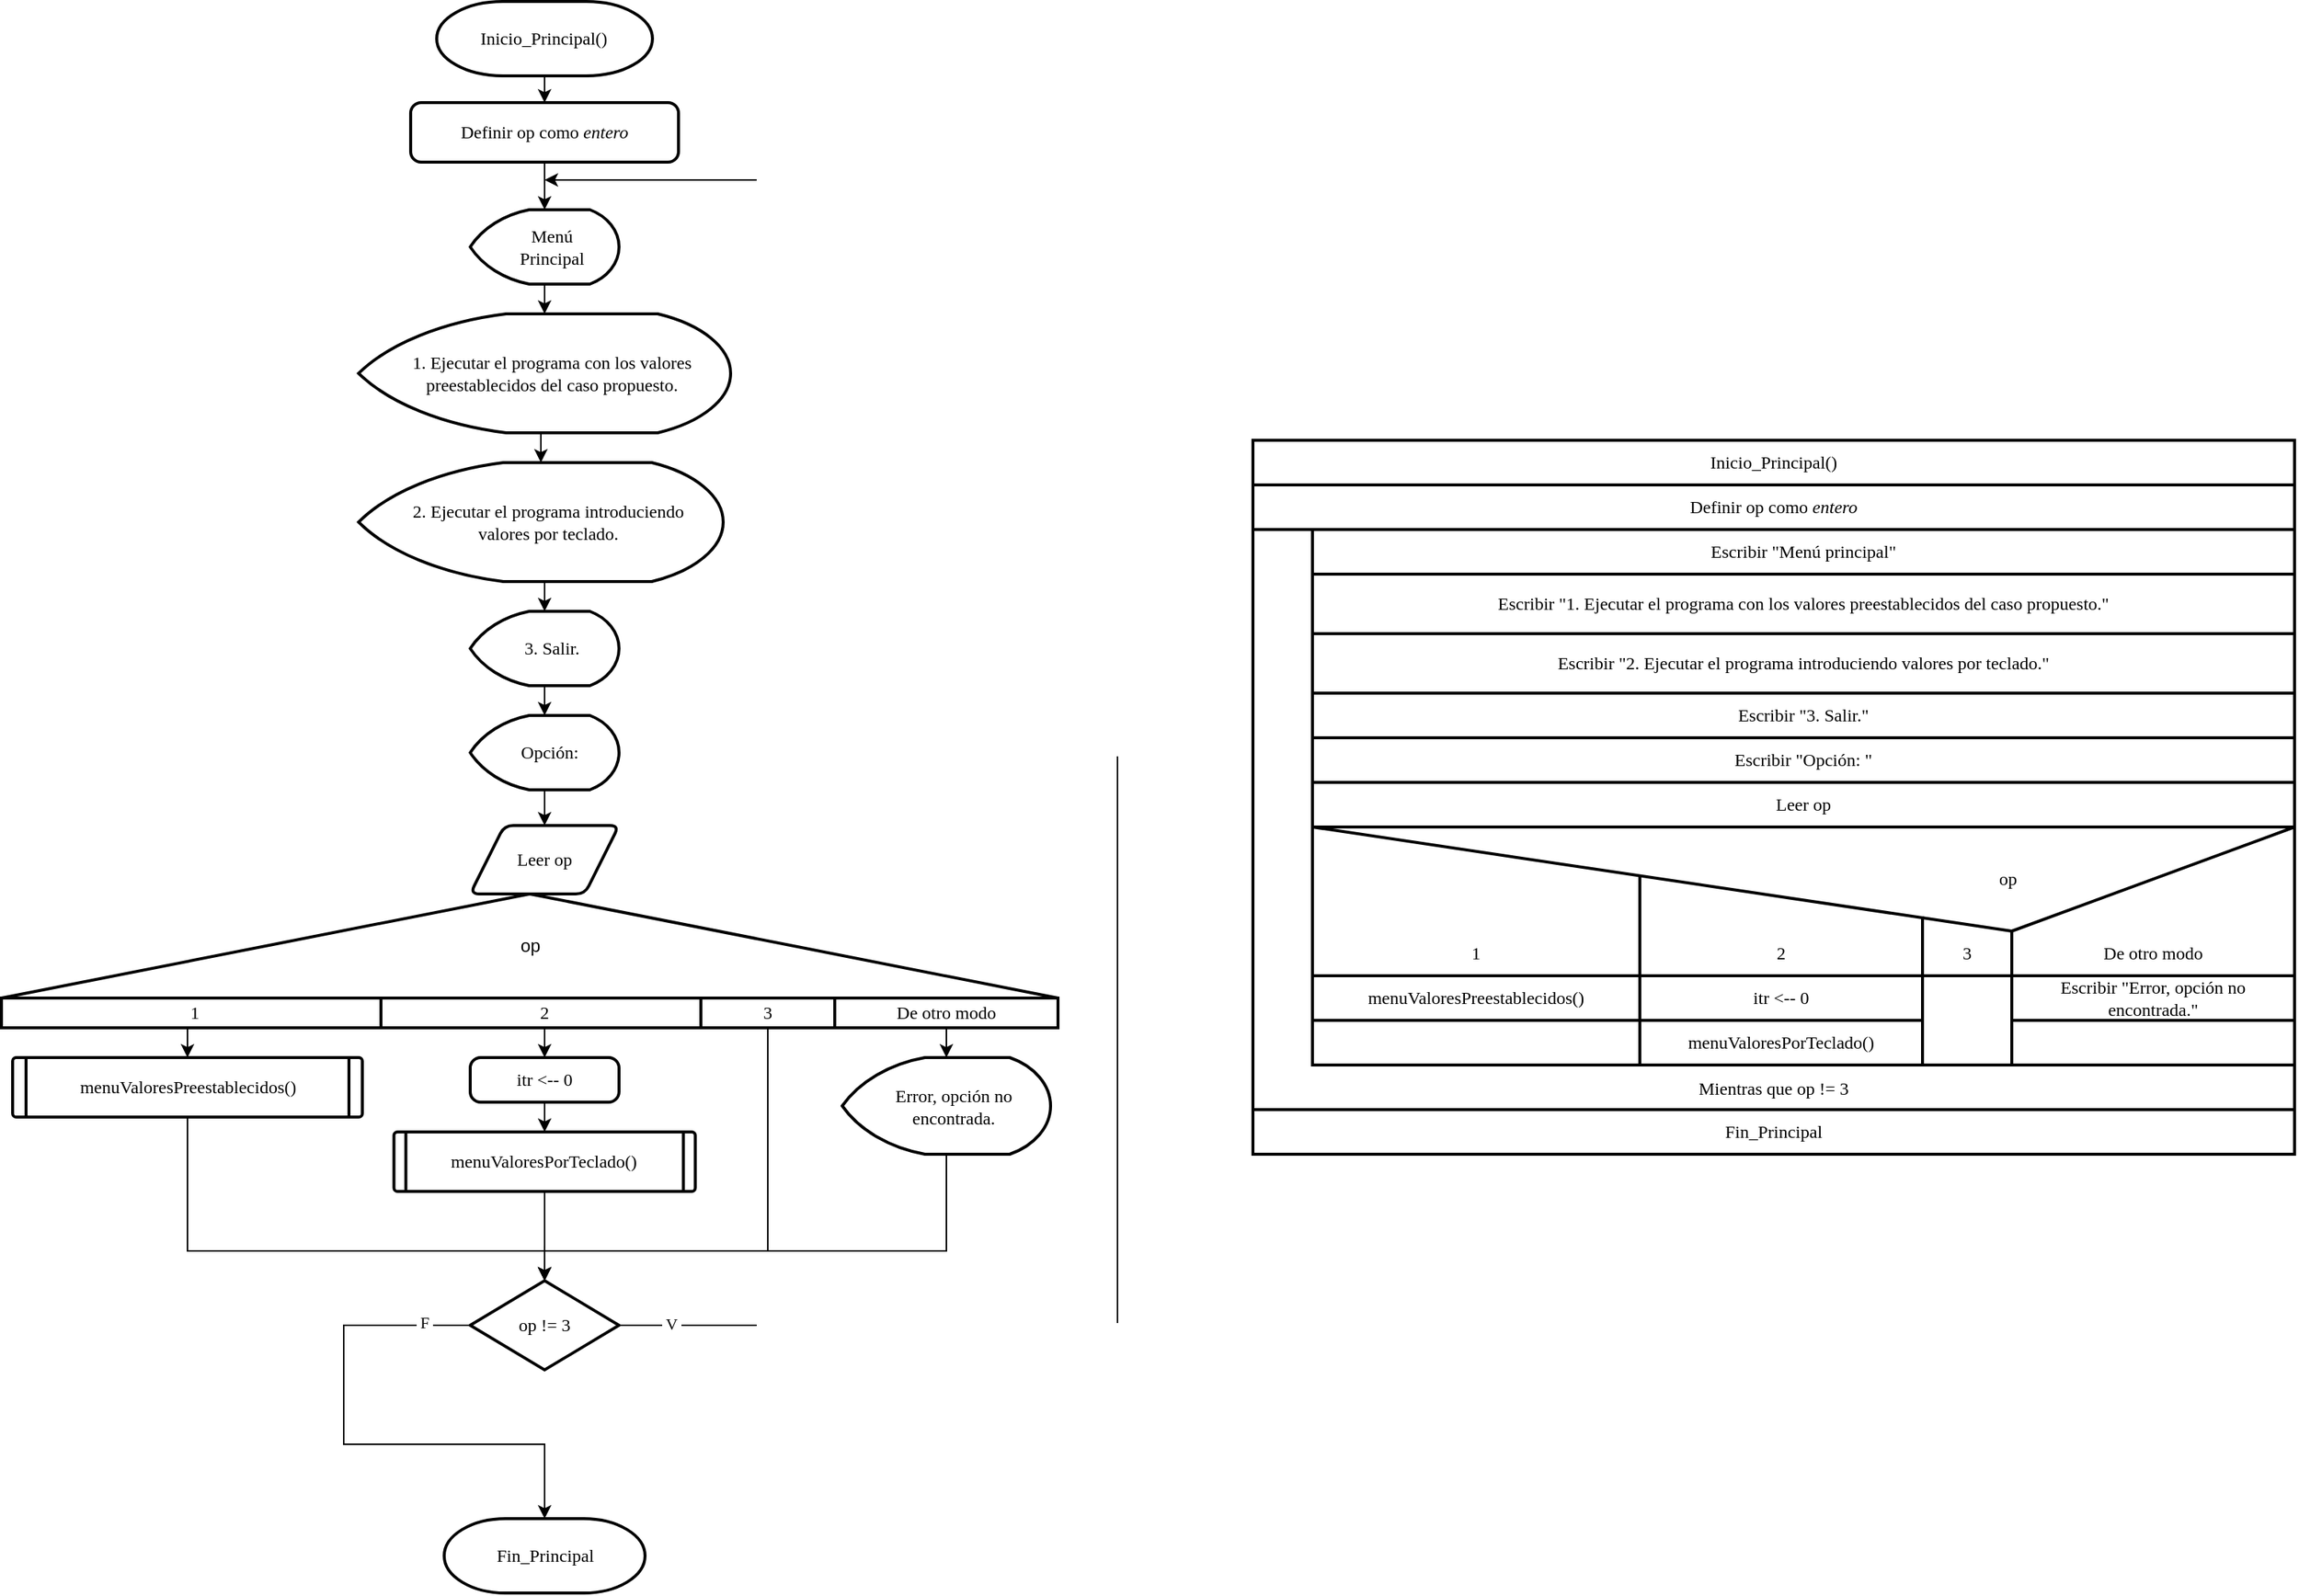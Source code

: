<mxfile version="20.2.7" type="github" pages="3">
  <diagram id="KbOZQ2jLJf1HyeKF2sDm" name="Principal">
    <mxGraphModel dx="2307" dy="1473" grid="1" gridSize="10" guides="1" tooltips="1" connect="1" arrows="1" fold="1" page="1" pageScale="1" pageWidth="827" pageHeight="1169" math="0" shadow="0">
      <root>
        <mxCell id="0" />
        <mxCell id="1" parent="0" />
        <mxCell id="174-ShGQQSswbt4wfDgG-1" value="Mientras que op != 3" style="rounded=0;whiteSpace=wrap;html=1;fontFamily=Lucida Console;strokeWidth=2;verticalAlign=bottom;spacingBottom=5;" parent="1" vertex="1">
          <mxGeometry x="880" y="405" width="700" height="390" as="geometry" />
        </mxCell>
        <mxCell id="174-ShGQQSswbt4wfDgG-2" style="edgeStyle=orthogonalEdgeStyle;rounded=0;orthogonalLoop=1;jettySize=auto;html=1;exitX=0.5;exitY=1;exitDx=0;exitDy=0;exitPerimeter=0;entryX=0.5;entryY=0;entryDx=0;entryDy=0;fontSize=12;fontFamily=Lucida Console;" parent="1" source="174-ShGQQSswbt4wfDgG-3" target="174-ShGQQSswbt4wfDgG-17" edge="1">
          <mxGeometry relative="1" as="geometry" />
        </mxCell>
        <mxCell id="174-ShGQQSswbt4wfDgG-3" value="Inicio_Principal()" style="strokeWidth=2;html=1;shape=mxgraph.flowchart.terminator;whiteSpace=wrap;fontFamily=Lucida Console;" parent="1" vertex="1">
          <mxGeometry x="331.49" y="50" width="144.99" height="50" as="geometry" />
        </mxCell>
        <mxCell id="174-ShGQQSswbt4wfDgG-4" value="Fin_Principal" style="strokeWidth=2;html=1;shape=mxgraph.flowchart.terminator;whiteSpace=wrap;fontFamily=Lucida Console;" parent="1" vertex="1">
          <mxGeometry x="336.51" y="1070" width="134.98" height="50" as="geometry" />
        </mxCell>
        <mxCell id="174-ShGQQSswbt4wfDgG-5" style="edgeStyle=orthogonalEdgeStyle;rounded=0;orthogonalLoop=1;jettySize=auto;html=1;exitX=0.5;exitY=1;exitDx=0;exitDy=0;exitPerimeter=0;entryX=0.5;entryY=0;entryDx=0;entryDy=0;entryPerimeter=0;fontSize=12;fontFamily=Lucida Console;" parent="1" source="174-ShGQQSswbt4wfDgG-6" target="174-ShGQQSswbt4wfDgG-8" edge="1">
          <mxGeometry relative="1" as="geometry" />
        </mxCell>
        <mxCell id="174-ShGQQSswbt4wfDgG-6" value="Menú Principal" style="strokeWidth=2;html=1;shape=mxgraph.flowchart.display;whiteSpace=wrap;spacingLeft=20;spacingRight=10;verticalAlign=middle;fontSize=12;fontFamily=Lucida Console;" parent="1" vertex="1">
          <mxGeometry x="354" y="190" width="100" height="50" as="geometry" />
        </mxCell>
        <mxCell id="174-ShGQQSswbt4wfDgG-7" style="edgeStyle=orthogonalEdgeStyle;rounded=0;orthogonalLoop=1;jettySize=auto;html=1;exitX=0.5;exitY=1;exitDx=0;exitDy=0;exitPerimeter=0;entryX=0.5;entryY=0;entryDx=0;entryDy=0;entryPerimeter=0;fontSize=12;fontFamily=Lucida Console;" parent="1" source="174-ShGQQSswbt4wfDgG-8" target="174-ShGQQSswbt4wfDgG-10" edge="1">
          <mxGeometry relative="1" as="geometry" />
        </mxCell>
        <mxCell id="174-ShGQQSswbt4wfDgG-8" value="1. Ejecutar el programa con los valores preestablecidos del caso propuesto." style="strokeWidth=2;html=1;shape=mxgraph.flowchart.display;whiteSpace=wrap;spacingLeft=20;spacingRight=10;fontFamily=Lucida Console;" parent="1" vertex="1">
          <mxGeometry x="278.98" y="260" width="250" height="80" as="geometry" />
        </mxCell>
        <mxCell id="174-ShGQQSswbt4wfDgG-9" style="edgeStyle=orthogonalEdgeStyle;rounded=0;orthogonalLoop=1;jettySize=auto;html=1;exitX=0.5;exitY=1;exitDx=0;exitDy=0;exitPerimeter=0;entryX=0.5;entryY=0;entryDx=0;entryDy=0;entryPerimeter=0;" parent="1" source="174-ShGQQSswbt4wfDgG-10" target="174-ShGQQSswbt4wfDgG-12" edge="1">
          <mxGeometry relative="1" as="geometry" />
        </mxCell>
        <mxCell id="174-ShGQQSswbt4wfDgG-10" value="2. Ejecutar el programa introduciendo valores por teclado." style="strokeWidth=2;html=1;shape=mxgraph.flowchart.display;whiteSpace=wrap;spacingLeft=20;spacingRight=10;fontFamily=Lucida Console;" parent="1" vertex="1">
          <mxGeometry x="279" y="360" width="245" height="80" as="geometry" />
        </mxCell>
        <mxCell id="174-ShGQQSswbt4wfDgG-11" style="edgeStyle=orthogonalEdgeStyle;rounded=0;orthogonalLoop=1;jettySize=auto;html=1;exitX=0.5;exitY=1;exitDx=0;exitDy=0;exitPerimeter=0;entryX=0.5;entryY=0;entryDx=0;entryDy=0;entryPerimeter=0;fontSize=12;fontFamily=Lucida Console;" parent="1" source="174-ShGQQSswbt4wfDgG-12" target="174-ShGQQSswbt4wfDgG-14" edge="1">
          <mxGeometry relative="1" as="geometry" />
        </mxCell>
        <mxCell id="174-ShGQQSswbt4wfDgG-12" value="3. Salir." style="strokeWidth=2;html=1;shape=mxgraph.flowchart.display;whiteSpace=wrap;spacingLeft=20;spacingRight=10;fontFamily=Lucida Console;" parent="1" vertex="1">
          <mxGeometry x="353.99" y="460" width="100" height="50" as="geometry" />
        </mxCell>
        <mxCell id="174-ShGQQSswbt4wfDgG-13" style="edgeStyle=orthogonalEdgeStyle;rounded=0;orthogonalLoop=1;jettySize=auto;html=1;exitX=0.5;exitY=1;exitDx=0;exitDy=0;exitPerimeter=0;entryX=0.5;entryY=0;entryDx=0;entryDy=0;fontSize=12;fontFamily=Lucida Console;" parent="1" source="174-ShGQQSswbt4wfDgG-14" target="174-ShGQQSswbt4wfDgG-15" edge="1">
          <mxGeometry relative="1" as="geometry" />
        </mxCell>
        <mxCell id="174-ShGQQSswbt4wfDgG-14" value="Opción:&amp;nbsp;" style="strokeWidth=2;html=1;shape=mxgraph.flowchart.display;whiteSpace=wrap;spacingLeft=20;spacingRight=10;fontFamily=Lucida Console;" parent="1" vertex="1">
          <mxGeometry x="354" y="530" width="100" height="50" as="geometry" />
        </mxCell>
        <mxCell id="174-ShGQQSswbt4wfDgG-15" value="Leer op" style="shape=parallelogram;html=1;strokeWidth=2;perimeter=parallelogramPerimeter;whiteSpace=wrap;rounded=1;arcSize=12;size=0.23;fontSize=12;fontFamily=Lucida Console;" parent="1" vertex="1">
          <mxGeometry x="353.98" y="604" width="100" height="46" as="geometry" />
        </mxCell>
        <mxCell id="174-ShGQQSswbt4wfDgG-16" style="edgeStyle=orthogonalEdgeStyle;rounded=0;orthogonalLoop=1;jettySize=auto;html=1;exitX=0.5;exitY=1;exitDx=0;exitDy=0;entryX=0.5;entryY=0;entryDx=0;entryDy=0;entryPerimeter=0;fontSize=12;fontFamily=Lucida Console;" parent="1" source="174-ShGQQSswbt4wfDgG-17" target="174-ShGQQSswbt4wfDgG-6" edge="1">
          <mxGeometry relative="1" as="geometry" />
        </mxCell>
        <mxCell id="174-ShGQQSswbt4wfDgG-17" value="Definir op como &lt;i&gt;entero&lt;/i&gt;" style="rounded=1;whiteSpace=wrap;html=1;absoluteArcSize=1;arcSize=14;strokeWidth=2;fontSize=12;fontFamily=Lucida Console;" parent="1" vertex="1">
          <mxGeometry x="313.98" y="118" width="180" height="40" as="geometry" />
        </mxCell>
        <mxCell id="174-ShGQQSswbt4wfDgG-18" style="edgeStyle=orthogonalEdgeStyle;rounded=0;orthogonalLoop=1;jettySize=auto;html=1;exitX=1;exitY=0.5;exitDx=0;exitDy=0;exitPerimeter=0;fontFamily=Lucida Console;" parent="1" source="174-ShGQQSswbt4wfDgG-22" edge="1">
          <mxGeometry relative="1" as="geometry">
            <mxPoint x="404" y="170" as="targetPoint" />
            <Array as="points">
              <mxPoint x="789" y="940" />
              <mxPoint x="789" y="170" />
            </Array>
          </mxGeometry>
        </mxCell>
        <mxCell id="174-ShGQQSswbt4wfDgG-19" value="&amp;nbsp;V&amp;nbsp;" style="edgeLabel;html=1;align=center;verticalAlign=middle;resizable=0;points=[];fontFamily=Lucida Console;" parent="174-ShGQQSswbt4wfDgG-18" vertex="1" connectable="0">
          <mxGeometry x="-0.954" y="1" relative="1" as="geometry">
            <mxPoint as="offset" />
          </mxGeometry>
        </mxCell>
        <mxCell id="174-ShGQQSswbt4wfDgG-20" style="edgeStyle=orthogonalEdgeStyle;rounded=0;orthogonalLoop=1;jettySize=auto;html=1;exitX=0;exitY=0.5;exitDx=0;exitDy=0;exitPerimeter=0;entryX=0.5;entryY=0;entryDx=0;entryDy=0;entryPerimeter=0;fontFamily=Lucida Console;" parent="1" edge="1">
          <mxGeometry relative="1" as="geometry">
            <Array as="points">
              <mxPoint x="269" y="940" />
              <mxPoint x="269" y="1020" />
              <mxPoint x="404" y="1020" />
            </Array>
            <mxPoint x="353.98" y="940" as="sourcePoint" />
            <mxPoint x="404" y="1070" as="targetPoint" />
          </mxGeometry>
        </mxCell>
        <mxCell id="174-ShGQQSswbt4wfDgG-21" value="&amp;nbsp;F&amp;nbsp;" style="edgeLabel;html=1;align=center;verticalAlign=middle;resizable=0;points=[];fontFamily=Lucida Console;" parent="174-ShGQQSswbt4wfDgG-20" vertex="1" connectable="0">
          <mxGeometry x="-0.824" y="-2" relative="1" as="geometry">
            <mxPoint as="offset" />
          </mxGeometry>
        </mxCell>
        <mxCell id="174-ShGQQSswbt4wfDgG-22" value="op != 3" style="strokeWidth=2;html=1;shape=mxgraph.flowchart.decision;whiteSpace=wrap;fontSize=12;fontFamily=Lucida Console;" parent="1" vertex="1">
          <mxGeometry x="353.98" y="910" width="100" height="60" as="geometry" />
        </mxCell>
        <mxCell id="174-ShGQQSswbt4wfDgG-23" style="edgeStyle=orthogonalEdgeStyle;rounded=0;orthogonalLoop=1;jettySize=auto;html=1;exitX=0.5;exitY=1;exitDx=0;exitDy=0;entryX=0.5;entryY=0;entryDx=0;entryDy=0;fontFamily=Lucida Console;" parent="1" source="174-ShGQQSswbt4wfDgG-24" target="174-ShGQQSswbt4wfDgG-32" edge="1">
          <mxGeometry relative="1" as="geometry" />
        </mxCell>
        <mxCell id="174-ShGQQSswbt4wfDgG-24" value="1" style="rounded=0;whiteSpace=wrap;html=1;fontSize=12;strokeWidth=2;fontFamily=Lucida Console;" parent="1" vertex="1">
          <mxGeometry x="39" y="720" width="260" height="20" as="geometry" />
        </mxCell>
        <mxCell id="174-ShGQQSswbt4wfDgG-25" style="edgeStyle=orthogonalEdgeStyle;rounded=0;orthogonalLoop=1;jettySize=auto;html=1;exitX=0.5;exitY=1;exitDx=0;exitDy=0;entryX=0.5;entryY=0;entryDx=0;entryDy=0;fontFamily=Lucida Console;" parent="1" source="174-ShGQQSswbt4wfDgG-26" target="174-ShGQQSswbt4wfDgG-37" edge="1">
          <mxGeometry relative="1" as="geometry" />
        </mxCell>
        <mxCell id="174-ShGQQSswbt4wfDgG-26" value="2" style="rounded=0;whiteSpace=wrap;html=1;fontSize=12;strokeWidth=2;fontFamily=Lucida Console;" parent="1" vertex="1">
          <mxGeometry x="294" y="720" width="220" height="20" as="geometry" />
        </mxCell>
        <mxCell id="174-ShGQQSswbt4wfDgG-27" style="edgeStyle=orthogonalEdgeStyle;rounded=0;orthogonalLoop=1;jettySize=auto;html=1;exitX=0.5;exitY=1;exitDx=0;exitDy=0;entryX=0.5;entryY=0;entryDx=0;entryDy=0;entryPerimeter=0;" parent="1" source="174-ShGQQSswbt4wfDgG-28" target="174-ShGQQSswbt4wfDgG-22" edge="1">
          <mxGeometry relative="1" as="geometry">
            <Array as="points">
              <mxPoint x="554" y="890" />
              <mxPoint x="404" y="890" />
            </Array>
          </mxGeometry>
        </mxCell>
        <mxCell id="174-ShGQQSswbt4wfDgG-28" value="3" style="rounded=0;whiteSpace=wrap;html=1;fontSize=12;strokeWidth=2;fontFamily=Lucida Console;" parent="1" vertex="1">
          <mxGeometry x="509" y="720" width="90" height="20" as="geometry" />
        </mxCell>
        <mxCell id="174-ShGQQSswbt4wfDgG-29" style="edgeStyle=orthogonalEdgeStyle;rounded=0;orthogonalLoop=1;jettySize=auto;html=1;exitX=0.5;exitY=1;exitDx=0;exitDy=0;entryX=0.5;entryY=0;entryDx=0;entryDy=0;entryPerimeter=0;fontFamily=Lucida Console;" parent="1" source="174-ShGQQSswbt4wfDgG-30" target="174-ShGQQSswbt4wfDgG-39" edge="1">
          <mxGeometry relative="1" as="geometry" />
        </mxCell>
        <mxCell id="174-ShGQQSswbt4wfDgG-30" value="De otro modo" style="rounded=0;whiteSpace=wrap;html=1;fontSize=12;strokeWidth=2;fontFamily=Lucida Console;" parent="1" vertex="1">
          <mxGeometry x="599" y="720" width="150" height="20" as="geometry" />
        </mxCell>
        <mxCell id="174-ShGQQSswbt4wfDgG-31" style="edgeStyle=orthogonalEdgeStyle;rounded=0;orthogonalLoop=1;jettySize=auto;html=1;exitX=0.5;exitY=1;exitDx=0;exitDy=0;entryX=0.5;entryY=0;entryDx=0;entryDy=0;entryPerimeter=0;fontFamily=Lucida Console;" parent="1" source="174-ShGQQSswbt4wfDgG-32" target="174-ShGQQSswbt4wfDgG-22" edge="1">
          <mxGeometry relative="1" as="geometry">
            <Array as="points">
              <mxPoint x="164" y="890" />
              <mxPoint x="404" y="890" />
            </Array>
          </mxGeometry>
        </mxCell>
        <mxCell id="174-ShGQQSswbt4wfDgG-32" value="menuValoresPreestablecidos()" style="verticalLabelPosition=middle;verticalAlign=middle;html=1;shape=process;whiteSpace=wrap;rounded=1;size=0.038;arcSize=6;labelPosition=center;align=center;strokeWidth=2;fontFamily=Lucida Console;" parent="1" vertex="1">
          <mxGeometry x="46.5" y="760" width="235" height="40" as="geometry" />
        </mxCell>
        <mxCell id="174-ShGQQSswbt4wfDgG-33" style="edgeStyle=orthogonalEdgeStyle;rounded=0;orthogonalLoop=1;jettySize=auto;html=1;exitX=0.5;exitY=1;exitDx=0;exitDy=0;entryX=0.5;entryY=0;entryDx=0;entryDy=0;entryPerimeter=0;fontFamily=Lucida Console;" parent="1" source="174-ShGQQSswbt4wfDgG-34" target="174-ShGQQSswbt4wfDgG-22" edge="1">
          <mxGeometry relative="1" as="geometry" />
        </mxCell>
        <mxCell id="174-ShGQQSswbt4wfDgG-34" value="menuValoresPorTeclado()" style="verticalLabelPosition=middle;verticalAlign=middle;html=1;shape=process;whiteSpace=wrap;rounded=1;size=0.038;arcSize=6;labelPosition=center;align=center;strokeWidth=2;fontFamily=Lucida Console;" parent="1" vertex="1">
          <mxGeometry x="302.75" y="810" width="202.5" height="40" as="geometry" />
        </mxCell>
        <mxCell id="174-ShGQQSswbt4wfDgG-35" style="edgeStyle=orthogonalEdgeStyle;rounded=0;orthogonalLoop=1;jettySize=auto;html=1;exitX=0.5;exitY=1;exitDx=0;exitDy=0;fontFamily=Lucida Console;" parent="1" source="174-ShGQQSswbt4wfDgG-28" target="174-ShGQQSswbt4wfDgG-28" edge="1">
          <mxGeometry relative="1" as="geometry" />
        </mxCell>
        <mxCell id="174-ShGQQSswbt4wfDgG-36" style="edgeStyle=orthogonalEdgeStyle;rounded=0;orthogonalLoop=1;jettySize=auto;html=1;exitX=0.5;exitY=1;exitDx=0;exitDy=0;entryX=0.5;entryY=0;entryDx=0;entryDy=0;fontFamily=Lucida Console;" parent="1" source="174-ShGQQSswbt4wfDgG-37" target="174-ShGQQSswbt4wfDgG-34" edge="1">
          <mxGeometry relative="1" as="geometry" />
        </mxCell>
        <mxCell id="174-ShGQQSswbt4wfDgG-37" value="itr &amp;lt;-- 0" style="rounded=1;whiteSpace=wrap;html=1;absoluteArcSize=1;arcSize=14;strokeWidth=2;fontFamily=Lucida Console;" parent="1" vertex="1">
          <mxGeometry x="354" y="760" width="100" height="30" as="geometry" />
        </mxCell>
        <mxCell id="174-ShGQQSswbt4wfDgG-38" style="edgeStyle=orthogonalEdgeStyle;rounded=0;orthogonalLoop=1;jettySize=auto;html=1;exitX=0.5;exitY=1;exitDx=0;exitDy=0;exitPerimeter=0;entryX=0.5;entryY=0;entryDx=0;entryDy=0;entryPerimeter=0;fontFamily=Lucida Console;" parent="1" source="174-ShGQQSswbt4wfDgG-39" target="174-ShGQQSswbt4wfDgG-22" edge="1">
          <mxGeometry relative="1" as="geometry">
            <Array as="points">
              <mxPoint x="674" y="890" />
              <mxPoint x="404" y="890" />
            </Array>
          </mxGeometry>
        </mxCell>
        <mxCell id="174-ShGQQSswbt4wfDgG-39" value="Error, opción no encontrada." style="strokeWidth=2;html=1;shape=mxgraph.flowchart.display;whiteSpace=wrap;spacingLeft=20;spacingRight=10;fontFamily=Lucida Console;" parent="1" vertex="1">
          <mxGeometry x="604" y="760" width="140" height="65" as="geometry" />
        </mxCell>
        <mxCell id="174-ShGQQSswbt4wfDgG-40" value="Inicio_Principal()" style="rounded=0;whiteSpace=wrap;html=1;fontFamily=Lucida Console;strokeWidth=2;spacingLeft=5;spacingRight=5;" parent="1" vertex="1">
          <mxGeometry x="880" y="345" width="700" height="30" as="geometry" />
        </mxCell>
        <mxCell id="174-ShGQQSswbt4wfDgG-41" value="Definir op como&amp;nbsp;&lt;i&gt;entero&lt;/i&gt;" style="rounded=0;whiteSpace=wrap;html=1;fontFamily=Lucida Console;strokeWidth=2;spacingLeft=5;spacingRight=5;" parent="1" vertex="1">
          <mxGeometry x="880" y="375" width="700" height="30" as="geometry" />
        </mxCell>
        <mxCell id="174-ShGQQSswbt4wfDgG-42" value="Escribir &quot;Menú principal&quot;" style="rounded=0;whiteSpace=wrap;html=1;fontFamily=Lucida Console;strokeWidth=2;spacingLeft=5;spacingRight=5;" parent="1" vertex="1">
          <mxGeometry x="920" y="405" width="660" height="30" as="geometry" />
        </mxCell>
        <mxCell id="174-ShGQQSswbt4wfDgG-43" value="Escribir &quot;1. Ejecutar el programa con los valores preestablecidos del caso propuesto.&quot;" style="rounded=0;whiteSpace=wrap;html=1;fontFamily=Lucida Console;strokeWidth=2;spacingLeft=5;spacingRight=5;" parent="1" vertex="1">
          <mxGeometry x="920" y="435" width="660" height="40" as="geometry" />
        </mxCell>
        <mxCell id="174-ShGQQSswbt4wfDgG-44" value="Escribir &quot;2. Ejecutar el programa introduciendo valores por teclado.&quot;" style="rounded=0;whiteSpace=wrap;html=1;fontFamily=Lucida Console;strokeWidth=2;spacingLeft=5;spacingRight=5;" parent="1" vertex="1">
          <mxGeometry x="920" y="475" width="660" height="40" as="geometry" />
        </mxCell>
        <mxCell id="174-ShGQQSswbt4wfDgG-45" value="Escribir &quot;3. Salir.&quot;" style="rounded=0;whiteSpace=wrap;html=1;fontFamily=Lucida Console;strokeWidth=2;spacingLeft=5;spacingRight=5;" parent="1" vertex="1">
          <mxGeometry x="920" y="515" width="660" height="30" as="geometry" />
        </mxCell>
        <mxCell id="174-ShGQQSswbt4wfDgG-46" value="Escribir &quot;Opción: &quot;" style="rounded=0;whiteSpace=wrap;html=1;fontFamily=Lucida Console;strokeWidth=2;spacingLeft=5;spacingRight=5;" parent="1" vertex="1">
          <mxGeometry x="920" y="545" width="660" height="30" as="geometry" />
        </mxCell>
        <mxCell id="174-ShGQQSswbt4wfDgG-47" value="Leer op" style="rounded=0;whiteSpace=wrap;html=1;fontFamily=Lucida Console;strokeWidth=2;spacingLeft=5;spacingRight=5;" parent="1" vertex="1">
          <mxGeometry x="920" y="575" width="660" height="30" as="geometry" />
        </mxCell>
        <mxCell id="174-ShGQQSswbt4wfDgG-48" value="op" style="rounded=0;whiteSpace=wrap;html=1;fontFamily=Lucida Console;strokeWidth=2;spacingLeft=280;spacingRight=5;spacingTop=0;spacingBottom=30;" parent="1" vertex="1">
          <mxGeometry x="920" y="605" width="660" height="100" as="geometry" />
        </mxCell>
        <mxCell id="174-ShGQQSswbt4wfDgG-49" value="menuValoresPreestablecidos()" style="rounded=0;whiteSpace=wrap;html=1;fontFamily=Lucida Console;strokeWidth=2;spacingLeft=5;spacingRight=5;" parent="1" vertex="1">
          <mxGeometry x="920" y="705" width="220" height="30" as="geometry" />
        </mxCell>
        <mxCell id="174-ShGQQSswbt4wfDgG-50" value="itr &amp;lt;-- 0" style="rounded=0;whiteSpace=wrap;html=1;fontFamily=Lucida Console;strokeWidth=2;spacingLeft=5;spacingRight=5;" parent="1" vertex="1">
          <mxGeometry x="1140" y="705" width="190" height="30" as="geometry" />
        </mxCell>
        <mxCell id="174-ShGQQSswbt4wfDgG-51" value="Escribir &quot;Error, opción no encontrada.&quot;" style="rounded=0;whiteSpace=wrap;html=1;fontFamily=Lucida Console;strokeWidth=2;spacingLeft=5;spacingRight=5;" parent="1" vertex="1">
          <mxGeometry x="1390" y="705" width="190" height="30" as="geometry" />
        </mxCell>
        <mxCell id="174-ShGQQSswbt4wfDgG-52" value="1" style="text;html=1;strokeColor=none;fillColor=none;align=center;verticalAlign=middle;whiteSpace=wrap;rounded=0;fontFamily=Lucida Console;" parent="1" vertex="1">
          <mxGeometry x="920" y="675" width="220" height="30" as="geometry" />
        </mxCell>
        <mxCell id="174-ShGQQSswbt4wfDgG-53" value="2" style="text;html=1;strokeColor=none;fillColor=none;align=center;verticalAlign=middle;whiteSpace=wrap;rounded=0;fontFamily=Lucida Console;" parent="1" vertex="1">
          <mxGeometry x="1140" y="675" width="190" height="30" as="geometry" />
        </mxCell>
        <mxCell id="174-ShGQQSswbt4wfDgG-54" value="3" style="text;html=1;strokeColor=none;fillColor=none;align=center;verticalAlign=middle;whiteSpace=wrap;rounded=0;fontFamily=Lucida Console;" parent="1" vertex="1">
          <mxGeometry x="1330" y="675" width="60" height="30" as="geometry" />
        </mxCell>
        <mxCell id="174-ShGQQSswbt4wfDgG-55" value="De otro modo" style="text;html=1;strokeColor=none;fillColor=none;align=center;verticalAlign=middle;whiteSpace=wrap;rounded=0;fontFamily=Lucida Console;" parent="1" vertex="1">
          <mxGeometry x="1390" y="675" width="190" height="30" as="geometry" />
        </mxCell>
        <mxCell id="174-ShGQQSswbt4wfDgG-56" value="" style="rounded=0;whiteSpace=wrap;html=1;fontFamily=Lucida Console;strokeWidth=2;spacingLeft=5;spacingRight=5;" parent="1" vertex="1">
          <mxGeometry x="1330" y="705" width="60" height="60" as="geometry" />
        </mxCell>
        <mxCell id="174-ShGQQSswbt4wfDgG-57" value="menuValoresPorTeclado()" style="rounded=0;whiteSpace=wrap;html=1;fontFamily=Lucida Console;strokeWidth=2;spacingLeft=5;spacingRight=5;" parent="1" vertex="1">
          <mxGeometry x="1140" y="735" width="190" height="30" as="geometry" />
        </mxCell>
        <mxCell id="174-ShGQQSswbt4wfDgG-58" value="" style="rounded=0;whiteSpace=wrap;html=1;fontFamily=Lucida Console;strokeWidth=2;" parent="1" vertex="1">
          <mxGeometry x="920" y="735" width="220" height="30" as="geometry" />
        </mxCell>
        <mxCell id="174-ShGQQSswbt4wfDgG-59" value="" style="endArrow=none;html=1;rounded=0;fontFamily=Lucida Console;exitX=0;exitY=0;exitDx=0;exitDy=0;entryX=0;entryY=0;entryDx=0;entryDy=0;strokeWidth=2;" parent="1" source="174-ShGQQSswbt4wfDgG-48" target="174-ShGQQSswbt4wfDgG-55" edge="1">
          <mxGeometry width="50" height="50" relative="1" as="geometry">
            <mxPoint x="1190" y="625" as="sourcePoint" />
            <mxPoint x="1240" y="575" as="targetPoint" />
          </mxGeometry>
        </mxCell>
        <mxCell id="174-ShGQQSswbt4wfDgG-60" value="" style="endArrow=none;html=1;rounded=0;fontFamily=Lucida Console;strokeWidth=2;exitX=0;exitY=0;exitDx=0;exitDy=0;entryX=1;entryY=0;entryDx=0;entryDy=0;" parent="1" source="174-ShGQQSswbt4wfDgG-55" target="174-ShGQQSswbt4wfDgG-48" edge="1">
          <mxGeometry width="50" height="50" relative="1" as="geometry">
            <mxPoint x="1370" y="865" as="sourcePoint" />
            <mxPoint x="1240" y="575" as="targetPoint" />
          </mxGeometry>
        </mxCell>
        <mxCell id="174-ShGQQSswbt4wfDgG-61" value="" style="endArrow=none;html=1;rounded=0;fontFamily=Lucida Console;strokeWidth=2;entryX=0;entryY=0;entryDx=0;entryDy=0;exitX=0;exitY=1;exitDx=0;exitDy=0;" parent="1" source="174-ShGQQSswbt4wfDgG-55" target="174-ShGQQSswbt4wfDgG-55" edge="1">
          <mxGeometry width="50" height="50" relative="1" as="geometry">
            <mxPoint x="1190" y="625" as="sourcePoint" />
            <mxPoint x="1240" y="575" as="targetPoint" />
          </mxGeometry>
        </mxCell>
        <mxCell id="174-ShGQQSswbt4wfDgG-62" value="" style="endArrow=none;html=1;rounded=0;fontFamily=Lucida Console;strokeWidth=2;exitX=1;exitY=0;exitDx=0;exitDy=0;" parent="1" edge="1">
          <mxGeometry width="50" height="50" relative="1" as="geometry">
            <mxPoint x="1140" y="707" as="sourcePoint" />
            <mxPoint x="1140" y="637" as="targetPoint" />
          </mxGeometry>
        </mxCell>
        <mxCell id="174-ShGQQSswbt4wfDgG-63" value="" style="endArrow=none;html=1;rounded=0;fontFamily=Lucida Console;strokeWidth=2;entryX=1;entryY=0;entryDx=0;entryDy=0;" parent="1" target="174-ShGQQSswbt4wfDgG-50" edge="1">
          <mxGeometry width="50" height="50" relative="1" as="geometry">
            <mxPoint x="1330" y="665" as="sourcePoint" />
            <mxPoint x="1250" y="665" as="targetPoint" />
          </mxGeometry>
        </mxCell>
        <mxCell id="174-ShGQQSswbt4wfDgG-64" value="" style="rounded=0;whiteSpace=wrap;html=1;fontFamily=Lucida Console;strokeWidth=2;spacingLeft=5;spacingRight=5;" parent="1" vertex="1">
          <mxGeometry x="1390" y="735" width="190" height="30" as="geometry" />
        </mxCell>
        <mxCell id="174-ShGQQSswbt4wfDgG-65" value="Fin_Principal" style="rounded=0;whiteSpace=wrap;html=1;fontFamily=Lucida Console;strokeWidth=2;spacingLeft=5;spacingRight=5;" parent="1" vertex="1">
          <mxGeometry x="880" y="795" width="700" height="30" as="geometry" />
        </mxCell>
        <mxCell id="174-ShGQQSswbt4wfDgG-66" value="op" style="verticalLabelPosition=middle;verticalAlign=middle;html=1;shape=mxgraph.basic.acute_triangle;dx=0.5;strokeWidth=2;labelPosition=center;align=center;" parent="1" vertex="1">
          <mxGeometry x="39" y="650" width="710" height="70" as="geometry" />
        </mxCell>
      </root>
    </mxGraphModel>
  </diagram>
  <diagram id="1xS0bFFkw1rUIIclOFfN" name="Cola">
    <mxGraphModel dx="2076" dy="1242" grid="1" gridSize="10" guides="1" tooltips="1" connect="1" arrows="1" fold="1" page="1" pageScale="1" pageWidth="827" pageHeight="1169" math="0" shadow="0">
      <root>
        <mxCell id="0" />
        <mxCell id="1" parent="0" />
        <mxCell id="gWPX7CQijSyZ3NH6LNYX-1" style="edgeStyle=orthogonalEdgeStyle;rounded=0;orthogonalLoop=1;jettySize=auto;html=1;exitX=0.5;exitY=1;exitDx=0;exitDy=0;exitPerimeter=0;entryX=0.5;entryY=0;entryDx=0;entryDy=0;entryPerimeter=0;fontFamily=Lucida Console;" edge="1" parent="1" source="gWPX7CQijSyZ3NH6LNYX-2" target="gWPX7CQijSyZ3NH6LNYX-7">
          <mxGeometry relative="1" as="geometry" />
        </mxCell>
        <mxCell id="gWPX7CQijSyZ3NH6LNYX-2" value="Inicio_insertar(Cadena x)" style="strokeWidth=2;html=1;shape=mxgraph.flowchart.terminator;whiteSpace=wrap;fontFamily=Lucida Console;" vertex="1" parent="1">
          <mxGeometry x="318.89" y="123.75" width="220" height="40" as="geometry" />
        </mxCell>
        <mxCell id="gWPX7CQijSyZ3NH6LNYX-3" style="edgeStyle=orthogonalEdgeStyle;rounded=0;orthogonalLoop=1;jettySize=auto;html=1;exitX=1;exitY=0.5;exitDx=0;exitDy=0;exitPerimeter=0;entryX=0.572;entryY=0.003;entryDx=0;entryDy=0;entryPerimeter=0;fontFamily=Lucida Console;" edge="1" parent="1" source="gWPX7CQijSyZ3NH6LNYX-7" target="gWPX7CQijSyZ3NH6LNYX-9">
          <mxGeometry relative="1" as="geometry">
            <mxPoint x="548.89" y="293.75" as="targetPoint" />
          </mxGeometry>
        </mxCell>
        <mxCell id="gWPX7CQijSyZ3NH6LNYX-4" value="&amp;nbsp;v&amp;nbsp;" style="edgeLabel;html=1;align=center;verticalAlign=middle;resizable=0;points=[];fontFamily=Lucida Console;" vertex="1" connectable="0" parent="gWPX7CQijSyZ3NH6LNYX-3">
          <mxGeometry x="-0.656" relative="1" as="geometry">
            <mxPoint x="51" y="15" as="offset" />
          </mxGeometry>
        </mxCell>
        <mxCell id="gWPX7CQijSyZ3NH6LNYX-5" style="edgeStyle=orthogonalEdgeStyle;rounded=0;orthogonalLoop=1;jettySize=auto;html=1;exitX=0;exitY=0.5;exitDx=0;exitDy=0;exitPerimeter=0;entryX=0.5;entryY=0;entryDx=0;entryDy=0;fontFamily=Lucida Console;" edge="1" parent="1" source="gWPX7CQijSyZ3NH6LNYX-7" target="gWPX7CQijSyZ3NH6LNYX-11">
          <mxGeometry relative="1" as="geometry" />
        </mxCell>
        <mxCell id="gWPX7CQijSyZ3NH6LNYX-6" value="&amp;nbsp;F&amp;nbsp;" style="edgeLabel;html=1;align=center;verticalAlign=middle;resizable=0;points=[];fontFamily=Lucida Console;" vertex="1" connectable="0" parent="gWPX7CQijSyZ3NH6LNYX-5">
          <mxGeometry x="-0.499" y="-1" relative="1" as="geometry">
            <mxPoint x="-23" y="16" as="offset" />
          </mxGeometry>
        </mxCell>
        <mxCell id="gWPX7CQijSyZ3NH6LNYX-7" value="final = n" style="strokeWidth=2;html=1;shape=mxgraph.flowchart.decision;whiteSpace=wrap;fontFamily=Lucida Console;" vertex="1" parent="1">
          <mxGeometry x="373.89" y="193.75" width="110" height="50" as="geometry" />
        </mxCell>
        <mxCell id="gWPX7CQijSyZ3NH6LNYX-8" style="edgeStyle=orthogonalEdgeStyle;rounded=0;orthogonalLoop=1;jettySize=auto;html=1;exitX=0.5;exitY=1;exitDx=0;exitDy=0;exitPerimeter=0;entryX=0.5;entryY=0;entryDx=0;entryDy=0;entryPerimeter=0;fontFamily=Lucida Console;" edge="1" parent="1" source="gWPX7CQijSyZ3NH6LNYX-9" target="gWPX7CQijSyZ3NH6LNYX-20">
          <mxGeometry relative="1" as="geometry">
            <Array as="points">
              <mxPoint x="553.89" y="502.25" />
              <mxPoint x="428.89" y="502.25" />
            </Array>
          </mxGeometry>
        </mxCell>
        <mxCell id="gWPX7CQijSyZ3NH6LNYX-9" value="Cola llena" style="strokeWidth=2;html=1;shape=mxgraph.flowchart.display;whiteSpace=wrap;spacingLeft=20;spacingRight=10;fontFamily=Lucida Console;" vertex="1" parent="1">
          <mxGeometry x="498.89" y="282.25" width="110" height="50" as="geometry" />
        </mxCell>
        <mxCell id="gWPX7CQijSyZ3NH6LNYX-10" style="edgeStyle=orthogonalEdgeStyle;rounded=0;orthogonalLoop=1;jettySize=auto;html=1;exitX=0.5;exitY=1;exitDx=0;exitDy=0;entryX=0.5;entryY=0;entryDx=0;entryDy=0;fontFamily=Lucida Console;" edge="1" parent="1" source="gWPX7CQijSyZ3NH6LNYX-11" target="gWPX7CQijSyZ3NH6LNYX-13">
          <mxGeometry relative="1" as="geometry" />
        </mxCell>
        <mxCell id="gWPX7CQijSyZ3NH6LNYX-11" value="final &amp;lt;-- final + 1" style="rounded=1;whiteSpace=wrap;html=1;absoluteArcSize=1;arcSize=14;strokeWidth=2;fontFamily=Lucida Console;" vertex="1" parent="1">
          <mxGeometry x="248.89" y="262.25" width="160" height="30" as="geometry" />
        </mxCell>
        <mxCell id="gWPX7CQijSyZ3NH6LNYX-12" style="edgeStyle=orthogonalEdgeStyle;rounded=0;orthogonalLoop=1;jettySize=auto;html=1;exitX=0.5;exitY=1;exitDx=0;exitDy=0;entryX=0.5;entryY=0;entryDx=0;entryDy=0;entryPerimeter=0;fontFamily=Lucida Console;" edge="1" parent="1" source="gWPX7CQijSyZ3NH6LNYX-13" target="gWPX7CQijSyZ3NH6LNYX-17">
          <mxGeometry relative="1" as="geometry" />
        </mxCell>
        <mxCell id="gWPX7CQijSyZ3NH6LNYX-13" value="arreglo[final] &amp;lt;-- x" style="rounded=1;whiteSpace=wrap;html=1;absoluteArcSize=1;arcSize=14;strokeWidth=2;fontFamily=Lucida Console;" vertex="1" parent="1">
          <mxGeometry x="248.89" y="312.25" width="160" height="30" as="geometry" />
        </mxCell>
        <mxCell id="gWPX7CQijSyZ3NH6LNYX-14" style="edgeStyle=orthogonalEdgeStyle;rounded=0;orthogonalLoop=1;jettySize=auto;html=1;exitX=1;exitY=0.5;exitDx=0;exitDy=0;exitPerimeter=0;fontFamily=Lucida Console;" edge="1" parent="1" source="gWPX7CQijSyZ3NH6LNYX-17">
          <mxGeometry relative="1" as="geometry">
            <mxPoint x="328.89" y="452.25" as="targetPoint" />
          </mxGeometry>
        </mxCell>
        <mxCell id="gWPX7CQijSyZ3NH6LNYX-15" value="&amp;nbsp;v&amp;nbsp;" style="edgeLabel;html=1;align=center;verticalAlign=middle;resizable=0;points=[];fontFamily=Lucida Console;" vertex="1" connectable="0" parent="gWPX7CQijSyZ3NH6LNYX-14">
          <mxGeometry x="-0.6" relative="1" as="geometry">
            <mxPoint as="offset" />
          </mxGeometry>
        </mxCell>
        <mxCell id="gWPX7CQijSyZ3NH6LNYX-16" style="edgeStyle=orthogonalEdgeStyle;rounded=0;orthogonalLoop=1;jettySize=auto;html=1;exitX=0;exitY=0.5;exitDx=0;exitDy=0;exitPerimeter=0;fontFamily=Lucida Console;entryX=0.5;entryY=0;entryDx=0;entryDy=0;entryPerimeter=0;" edge="1" parent="1" target="gWPX7CQijSyZ3NH6LNYX-20">
          <mxGeometry relative="1" as="geometry">
            <mxPoint x="428.89" y="526.25" as="targetPoint" />
            <mxPoint x="266.39" y="386.25" as="sourcePoint" />
            <Array as="points">
              <mxPoint x="218.89" y="386.75" />
              <mxPoint x="218.89" y="502.75" />
              <mxPoint x="428.89" y="502.75" />
            </Array>
          </mxGeometry>
        </mxCell>
        <mxCell id="gWPX7CQijSyZ3NH6LNYX-17" value="frente = -1" style="strokeWidth=2;html=1;shape=mxgraph.flowchart.decision;whiteSpace=wrap;fontFamily=Lucida Console;" vertex="1" parent="1">
          <mxGeometry x="266.39" y="362.25" width="125" height="50" as="geometry" />
        </mxCell>
        <mxCell id="gWPX7CQijSyZ3NH6LNYX-18" style="edgeStyle=orthogonalEdgeStyle;rounded=0;orthogonalLoop=1;jettySize=auto;html=1;exitX=0.5;exitY=1;exitDx=0;exitDy=0;entryX=0.5;entryY=0;entryDx=0;entryDy=0;entryPerimeter=0;fontFamily=Lucida Console;" edge="1" parent="1" source="gWPX7CQijSyZ3NH6LNYX-19" target="gWPX7CQijSyZ3NH6LNYX-20">
          <mxGeometry relative="1" as="geometry">
            <Array as="points">
              <mxPoint x="328.89" y="502.25" />
              <mxPoint x="428.89" y="502.25" />
            </Array>
          </mxGeometry>
        </mxCell>
        <mxCell id="gWPX7CQijSyZ3NH6LNYX-19" value="frente &amp;lt;-- 0" style="rounded=1;whiteSpace=wrap;html=1;absoluteArcSize=1;arcSize=14;strokeWidth=2;fontFamily=Lucida Console;" vertex="1" parent="1">
          <mxGeometry x="248.89" y="452.25" width="160" height="30" as="geometry" />
        </mxCell>
        <mxCell id="gWPX7CQijSyZ3NH6LNYX-20" value="Fin_insertar" style="strokeWidth=2;html=1;shape=mxgraph.flowchart.terminator;whiteSpace=wrap;fontFamily=Lucida Console;" vertex="1" parent="1">
          <mxGeometry x="373.89" y="527.25" width="110" height="40" as="geometry" />
        </mxCell>
        <mxCell id="gWPX7CQijSyZ3NH6LNYX-21" style="edgeStyle=orthogonalEdgeStyle;rounded=0;orthogonalLoop=1;jettySize=auto;html=1;exitX=0.5;exitY=1;exitDx=0;exitDy=0;exitPerimeter=0;entryX=0.5;entryY=0;entryDx=0;entryDy=0;strokeWidth=1;" edge="1" parent="1" source="gWPX7CQijSyZ3NH6LNYX-22" target="gWPX7CQijSyZ3NH6LNYX-84">
          <mxGeometry relative="1" as="geometry" />
        </mxCell>
        <mxCell id="gWPX7CQijSyZ3NH6LNYX-22" value="Inicio_suprimir() : Cadena" style="strokeWidth=2;html=1;shape=mxgraph.flowchart.terminator;whiteSpace=wrap;fontFamily=Lucida Console;" vertex="1" parent="1">
          <mxGeometry x="1238.5" y="40" width="220" height="40" as="geometry" />
        </mxCell>
        <mxCell id="gWPX7CQijSyZ3NH6LNYX-23" style="edgeStyle=orthogonalEdgeStyle;rounded=0;orthogonalLoop=1;jettySize=auto;html=1;exitX=1;exitY=0.5;exitDx=0;exitDy=0;exitPerimeter=0;entryX=0.572;entryY=0.003;entryDx=0;entryDy=0;entryPerimeter=0;fontFamily=Lucida Console;" edge="1" parent="1" source="gWPX7CQijSyZ3NH6LNYX-27" target="gWPX7CQijSyZ3NH6LNYX-29">
          <mxGeometry relative="1" as="geometry">
            <mxPoint x="1476" y="348" as="targetPoint" />
            <mxPoint x="1411" y="273" as="sourcePoint" />
          </mxGeometry>
        </mxCell>
        <mxCell id="gWPX7CQijSyZ3NH6LNYX-24" value="&amp;nbsp;v&amp;nbsp;" style="edgeLabel;html=1;align=center;verticalAlign=middle;resizable=0;points=[];fontFamily=Lucida Console;" vertex="1" connectable="0" parent="gWPX7CQijSyZ3NH6LNYX-23">
          <mxGeometry x="-0.656" relative="1" as="geometry">
            <mxPoint x="41" y="19" as="offset" />
          </mxGeometry>
        </mxCell>
        <mxCell id="gWPX7CQijSyZ3NH6LNYX-25" style="edgeStyle=orthogonalEdgeStyle;rounded=0;orthogonalLoop=1;jettySize=auto;html=1;entryX=0.5;entryY=0;entryDx=0;entryDy=0;fontFamily=Lucida Console;exitX=0;exitY=0.5;exitDx=0;exitDy=0;exitPerimeter=0;" edge="1" parent="1" source="gWPX7CQijSyZ3NH6LNYX-27" target="gWPX7CQijSyZ3NH6LNYX-31">
          <mxGeometry relative="1" as="geometry">
            <mxPoint x="1246" y="262" as="sourcePoint" />
          </mxGeometry>
        </mxCell>
        <mxCell id="gWPX7CQijSyZ3NH6LNYX-26" value="&amp;nbsp;F&amp;nbsp;" style="edgeLabel;html=1;align=center;verticalAlign=middle;resizable=0;points=[];fontFamily=Lucida Console;" vertex="1" connectable="0" parent="gWPX7CQijSyZ3NH6LNYX-25">
          <mxGeometry x="-0.499" y="-1" relative="1" as="geometry">
            <mxPoint x="-84" y="20" as="offset" />
          </mxGeometry>
        </mxCell>
        <mxCell id="gWPX7CQijSyZ3NH6LNYX-27" value="frente = -1" style="strokeWidth=2;html=1;shape=mxgraph.flowchart.decision;whiteSpace=wrap;fontFamily=Lucida Console;" vertex="1" parent="1">
          <mxGeometry x="1286" y="202" width="125" height="50" as="geometry" />
        </mxCell>
        <mxCell id="gWPX7CQijSyZ3NH6LNYX-28" style="edgeStyle=orthogonalEdgeStyle;rounded=0;orthogonalLoop=1;jettySize=auto;html=1;exitX=0.5;exitY=1;exitDx=0;exitDy=0;exitPerimeter=0;entryX=0.5;entryY=0;entryDx=0;entryDy=0;fontFamily=Lucida Console;" edge="1" parent="1" source="gWPX7CQijSyZ3NH6LNYX-29" target="gWPX7CQijSyZ3NH6LNYX-49">
          <mxGeometry relative="1" as="geometry">
            <Array as="points">
              <mxPoint x="1471" y="612" />
              <mxPoint x="1356" y="612" />
              <mxPoint x="1356" y="652" />
            </Array>
          </mxGeometry>
        </mxCell>
        <mxCell id="gWPX7CQijSyZ3NH6LNYX-29" value="Cola vacía" style="strokeWidth=2;html=1;shape=mxgraph.flowchart.display;whiteSpace=wrap;spacingLeft=20;spacingRight=10;fontFamily=Lucida Console;" vertex="1" parent="1">
          <mxGeometry x="1416" y="300.5" width="110" height="50" as="geometry" />
        </mxCell>
        <mxCell id="gWPX7CQijSyZ3NH6LNYX-30" style="edgeStyle=orthogonalEdgeStyle;rounded=0;orthogonalLoop=1;jettySize=auto;html=1;exitX=0.5;exitY=1;exitDx=0;exitDy=0;entryX=0.5;entryY=0;entryDx=0;entryDy=0;fontFamily=Lucida Console;" edge="1" parent="1" source="gWPX7CQijSyZ3NH6LNYX-31" target="gWPX7CQijSyZ3NH6LNYX-33">
          <mxGeometry relative="1" as="geometry" />
        </mxCell>
        <mxCell id="gWPX7CQijSyZ3NH6LNYX-31" value="x &amp;lt;-- arreglo[frente]" style="rounded=1;whiteSpace=wrap;html=1;absoluteArcSize=1;arcSize=14;strokeWidth=2;fontFamily=Lucida Console;" vertex="1" parent="1">
          <mxGeometry x="1056" y="280.5" width="200" height="30" as="geometry" />
        </mxCell>
        <mxCell id="gWPX7CQijSyZ3NH6LNYX-32" style="edgeStyle=orthogonalEdgeStyle;rounded=0;orthogonalLoop=1;jettySize=auto;html=1;exitX=0.5;exitY=1;exitDx=0;exitDy=0;entryX=0.5;entryY=0;entryDx=0;entryDy=0;entryPerimeter=0;fontFamily=Lucida Console;" edge="1" parent="1" source="gWPX7CQijSyZ3NH6LNYX-33" target="gWPX7CQijSyZ3NH6LNYX-38">
          <mxGeometry relative="1" as="geometry" />
        </mxCell>
        <mxCell id="gWPX7CQijSyZ3NH6LNYX-33" value="arreglo[frente] &amp;lt;-- nulo" style="rounded=1;whiteSpace=wrap;html=1;absoluteArcSize=1;arcSize=14;strokeWidth=2;fontFamily=Lucida Console;" vertex="1" parent="1">
          <mxGeometry x="1056" y="330.5" width="200" height="30" as="geometry" />
        </mxCell>
        <mxCell id="gWPX7CQijSyZ3NH6LNYX-34" style="edgeStyle=orthogonalEdgeStyle;rounded=0;orthogonalLoop=1;jettySize=auto;html=1;exitX=1;exitY=0.5;exitDx=0;exitDy=0;exitPerimeter=0;fontFamily=Lucida Console;entryX=0.5;entryY=0;entryDx=0;entryDy=0;" edge="1" parent="1" source="gWPX7CQijSyZ3NH6LNYX-38" target="gWPX7CQijSyZ3NH6LNYX-40">
          <mxGeometry relative="1" as="geometry">
            <mxPoint x="1156" y="470.5" as="targetPoint" />
            <Array as="points">
              <mxPoint x="1262" y="405" />
              <mxPoint x="1296" y="405" />
            </Array>
          </mxGeometry>
        </mxCell>
        <mxCell id="gWPX7CQijSyZ3NH6LNYX-35" value="&amp;nbsp;v&amp;nbsp;" style="edgeLabel;html=1;align=center;verticalAlign=middle;resizable=0;points=[];fontFamily=Lucida Console;" vertex="1" connectable="0" parent="gWPX7CQijSyZ3NH6LNYX-34">
          <mxGeometry x="-0.669" y="-1" relative="1" as="geometry">
            <mxPoint x="16" y="14" as="offset" />
          </mxGeometry>
        </mxCell>
        <mxCell id="gWPX7CQijSyZ3NH6LNYX-36" style="edgeStyle=orthogonalEdgeStyle;rounded=0;orthogonalLoop=1;jettySize=auto;html=1;exitX=0;exitY=0.5;exitDx=0;exitDy=0;exitPerimeter=0;entryX=0.5;entryY=0;entryDx=0;entryDy=0;fontFamily=Lucida Console;" edge="1" parent="1" source="gWPX7CQijSyZ3NH6LNYX-38" target="gWPX7CQijSyZ3NH6LNYX-47">
          <mxGeometry relative="1" as="geometry" />
        </mxCell>
        <mxCell id="gWPX7CQijSyZ3NH6LNYX-37" value="&amp;nbsp;F&amp;nbsp;" style="edgeLabel;html=1;align=center;verticalAlign=middle;resizable=0;points=[];fontFamily=Lucida Console;" vertex="1" connectable="0" parent="gWPX7CQijSyZ3NH6LNYX-36">
          <mxGeometry x="-0.038" y="-2" relative="1" as="geometry">
            <mxPoint as="offset" />
          </mxGeometry>
        </mxCell>
        <mxCell id="gWPX7CQijSyZ3NH6LNYX-38" value="frente = final" style="strokeWidth=2;html=1;shape=mxgraph.flowchart.decision;whiteSpace=wrap;fontFamily=Lucida Console;" vertex="1" parent="1">
          <mxGeometry x="1069.75" y="380.5" width="172.5" height="50" as="geometry" />
        </mxCell>
        <mxCell id="gWPX7CQijSyZ3NH6LNYX-39" style="edgeStyle=orthogonalEdgeStyle;rounded=0;orthogonalLoop=1;jettySize=auto;html=1;exitX=0.5;exitY=1;exitDx=0;exitDy=0;entryX=0.5;entryY=0;entryDx=0;entryDy=0;fontFamily=Lucida Console;" edge="1" parent="1" source="gWPX7CQijSyZ3NH6LNYX-40" target="gWPX7CQijSyZ3NH6LNYX-45">
          <mxGeometry relative="1" as="geometry" />
        </mxCell>
        <mxCell id="gWPX7CQijSyZ3NH6LNYX-40" value="frente &amp;lt;-- -1" style="rounded=1;whiteSpace=wrap;html=1;absoluteArcSize=1;arcSize=14;strokeWidth=2;fontFamily=Lucida Console;" vertex="1" parent="1">
          <mxGeometry x="1196" y="475" width="160" height="30" as="geometry" />
        </mxCell>
        <mxCell id="gWPX7CQijSyZ3NH6LNYX-41" value="Fin_suprimir" style="strokeWidth=2;html=1;shape=mxgraph.flowchart.terminator;whiteSpace=wrap;fontFamily=Lucida Console;" vertex="1" parent="1">
          <mxGeometry x="1301" y="682" width="110" height="40" as="geometry" />
        </mxCell>
        <mxCell id="gWPX7CQijSyZ3NH6LNYX-42" style="edgeStyle=orthogonalEdgeStyle;rounded=0;orthogonalLoop=1;jettySize=auto;html=1;exitX=0.5;exitY=1;exitDx=0;exitDy=0;entryX=0.5;entryY=0;entryDx=0;entryDy=0;entryPerimeter=0;fontFamily=Lucida Console;" edge="1" parent="1" source="gWPX7CQijSyZ3NH6LNYX-43" target="gWPX7CQijSyZ3NH6LNYX-27">
          <mxGeometry relative="1" as="geometry" />
        </mxCell>
        <mxCell id="gWPX7CQijSyZ3NH6LNYX-43" value="x &amp;lt;-- &quot; &quot;" style="rounded=1;whiteSpace=wrap;html=1;absoluteArcSize=1;arcSize=14;strokeWidth=2;fontFamily=Lucida Console;" vertex="1" parent="1">
          <mxGeometry x="1263.5" y="152" width="170" height="30" as="geometry" />
        </mxCell>
        <mxCell id="gWPX7CQijSyZ3NH6LNYX-44" style="edgeStyle=orthogonalEdgeStyle;rounded=0;orthogonalLoop=1;jettySize=auto;html=1;exitX=0.5;exitY=1;exitDx=0;exitDy=0;entryX=0.5;entryY=0;entryDx=0;entryDy=0;fontFamily=Lucida Console;" edge="1" parent="1" source="gWPX7CQijSyZ3NH6LNYX-45" target="gWPX7CQijSyZ3NH6LNYX-49">
          <mxGeometry relative="1" as="geometry">
            <mxPoint x="1386" y="652" as="targetPoint" />
            <Array as="points">
              <mxPoint x="1276" y="612" />
              <mxPoint x="1356" y="612" />
              <mxPoint x="1356" y="652" />
            </Array>
          </mxGeometry>
        </mxCell>
        <mxCell id="gWPX7CQijSyZ3NH6LNYX-45" value="final &amp;lt;-- -1" style="rounded=1;whiteSpace=wrap;html=1;absoluteArcSize=1;arcSize=14;strokeWidth=2;fontFamily=Lucida Console;" vertex="1" parent="1">
          <mxGeometry x="1196" y="526.5" width="160" height="30" as="geometry" />
        </mxCell>
        <mxCell id="gWPX7CQijSyZ3NH6LNYX-46" style="edgeStyle=orthogonalEdgeStyle;rounded=0;orthogonalLoop=1;jettySize=auto;html=1;exitX=0.5;exitY=1;exitDx=0;exitDy=0;entryX=0.5;entryY=0;entryDx=0;entryDy=0;fontFamily=Lucida Console;" edge="1" parent="1" source="gWPX7CQijSyZ3NH6LNYX-47" target="gWPX7CQijSyZ3NH6LNYX-49">
          <mxGeometry relative="1" as="geometry">
            <mxPoint x="1386" y="652" as="targetPoint" />
            <Array as="points">
              <mxPoint x="1041" y="612" />
              <mxPoint x="1356" y="612" />
              <mxPoint x="1356" y="632" />
            </Array>
          </mxGeometry>
        </mxCell>
        <mxCell id="gWPX7CQijSyZ3NH6LNYX-47" value="frente &amp;lt;-- frente + 1" style="rounded=1;whiteSpace=wrap;html=1;absoluteArcSize=1;arcSize=14;strokeWidth=2;fontFamily=Lucida Console;" vertex="1" parent="1">
          <mxGeometry x="956" y="475" width="170" height="30" as="geometry" />
        </mxCell>
        <mxCell id="gWPX7CQijSyZ3NH6LNYX-48" style="edgeStyle=orthogonalEdgeStyle;rounded=0;orthogonalLoop=1;jettySize=auto;html=1;exitX=0.5;exitY=1;exitDx=0;exitDy=0;entryX=0.5;entryY=0;entryDx=0;entryDy=0;entryPerimeter=0;fontFamily=Lucida Console;" edge="1" parent="1" source="gWPX7CQijSyZ3NH6LNYX-49" target="gWPX7CQijSyZ3NH6LNYX-41">
          <mxGeometry relative="1" as="geometry" />
        </mxCell>
        <mxCell id="gWPX7CQijSyZ3NH6LNYX-49" value="&lt;i&gt;retorna&lt;/i&gt; x" style="rounded=1;whiteSpace=wrap;html=1;absoluteArcSize=1;arcSize=14;strokeWidth=2;fontFamily=Lucida Console;" vertex="1" parent="1">
          <mxGeometry x="1309.13" y="632" width="93.75" height="30" as="geometry" />
        </mxCell>
        <mxCell id="gWPX7CQijSyZ3NH6LNYX-50" value="Inicio_insertar(Cadena x)" style="rounded=0;whiteSpace=wrap;html=1;fontFamily=Lucida Console;strokeWidth=2;spacingLeft=5;spacingRight=5;" vertex="1" parent="1">
          <mxGeometry x="64" y="682" width="700" height="30" as="geometry" />
        </mxCell>
        <mxCell id="gWPX7CQijSyZ3NH6LNYX-51" value="Si &lt;span style=&quot;white-space: pre;&quot;&gt; &lt;/span&gt;&lt;span style=&quot;white-space: pre;&quot;&gt; &lt;/span&gt;&lt;span style=&quot;white-space: pre;&quot;&gt; &lt;/span&gt;&lt;span style=&quot;white-space: pre;&quot;&gt; &lt;span style=&quot;white-space: pre;&quot;&gt; &lt;/span&gt;&lt;/span&gt;final = n&lt;span style=&quot;white-space: pre;&quot;&gt; &lt;/span&gt;&lt;span style=&quot;white-space: pre;&quot;&gt; &lt;/span&gt; &lt;span style=&quot;white-space: pre;&quot;&gt; &lt;/span&gt;&lt;span style=&quot;white-space: pre;&quot;&gt; &lt;/span&gt;&lt;span style=&quot;white-space: pre;&quot;&gt; &lt;/span&gt;No" style="rounded=0;whiteSpace=wrap;html=1;fontFamily=Lucida Console;strokeWidth=2;spacingLeft=5;spacingRight=5;" vertex="1" parent="1">
          <mxGeometry x="64" y="712" width="700" height="30" as="geometry" />
        </mxCell>
        <mxCell id="gWPX7CQijSyZ3NH6LNYX-52" value="" style="endArrow=none;html=1;rounded=0;exitX=0;exitY=1;exitDx=0;exitDy=0;entryX=0.5;entryY=1;entryDx=0;entryDy=0;strokeWidth=2;" edge="1" parent="1" source="gWPX7CQijSyZ3NH6LNYX-50" target="gWPX7CQijSyZ3NH6LNYX-51">
          <mxGeometry width="50" height="50" relative="1" as="geometry">
            <mxPoint x="410" y="607" as="sourcePoint" />
            <mxPoint x="460" y="557" as="targetPoint" />
          </mxGeometry>
        </mxCell>
        <mxCell id="gWPX7CQijSyZ3NH6LNYX-53" value="" style="endArrow=none;html=1;rounded=0;exitX=0.5;exitY=1;exitDx=0;exitDy=0;entryX=1;entryY=0;entryDx=0;entryDy=0;strokeWidth=2;" edge="1" parent="1" source="gWPX7CQijSyZ3NH6LNYX-51" target="gWPX7CQijSyZ3NH6LNYX-51">
          <mxGeometry width="50" height="50" relative="1" as="geometry">
            <mxPoint x="410" y="607" as="sourcePoint" />
            <mxPoint x="460" y="557" as="targetPoint" />
          </mxGeometry>
        </mxCell>
        <mxCell id="gWPX7CQijSyZ3NH6LNYX-54" value="Escribir &quot;Cola llena&quot;" style="rounded=0;whiteSpace=wrap;html=1;fontFamily=Lucida Console;strokeWidth=2;spacingLeft=5;spacingRight=5;" vertex="1" parent="1">
          <mxGeometry x="64" y="742" width="350" height="30" as="geometry" />
        </mxCell>
        <mxCell id="gWPX7CQijSyZ3NH6LNYX-55" value="final &amp;lt;-- final + 1" style="rounded=0;whiteSpace=wrap;html=1;fontFamily=Lucida Console;strokeWidth=2;spacingLeft=5;spacingRight=5;" vertex="1" parent="1">
          <mxGeometry x="414" y="742" width="350" height="30" as="geometry" />
        </mxCell>
        <mxCell id="gWPX7CQijSyZ3NH6LNYX-56" value="arreglo[final] &amp;lt;-- x" style="rounded=0;whiteSpace=wrap;html=1;fontFamily=Lucida Console;strokeWidth=2;spacingLeft=5;spacingRight=5;" vertex="1" parent="1">
          <mxGeometry x="414" y="772" width="350" height="30" as="geometry" />
        </mxCell>
        <mxCell id="gWPX7CQijSyZ3NH6LNYX-57" value="" style="rounded=0;whiteSpace=wrap;html=1;fontFamily=Lucida Console;strokeWidth=2;spacingLeft=5;spacingRight=5;" vertex="1" parent="1">
          <mxGeometry x="64" y="772" width="350" height="90" as="geometry" />
        </mxCell>
        <mxCell id="gWPX7CQijSyZ3NH6LNYX-58" value="Si&lt;span style=&quot;white-space: pre;&quot;&gt; &lt;/span&gt;&lt;span style=&quot;white-space: pre;&quot;&gt; &lt;span style=&quot;white-space: pre;&quot;&gt; &lt;/span&gt;&lt;/span&gt;frente = -1&amp;nbsp; &amp;nbsp;&amp;nbsp;&lt;span style=&quot;white-space: pre;&quot;&gt; &lt;/span&gt;No" style="rounded=0;whiteSpace=wrap;html=1;fontFamily=Lucida Console;strokeWidth=2;spacingLeft=5;spacingRight=5;spacingTop=0;" vertex="1" parent="1">
          <mxGeometry x="414" y="802" width="350" height="30" as="geometry" />
        </mxCell>
        <mxCell id="gWPX7CQijSyZ3NH6LNYX-59" value="" style="endArrow=none;html=1;rounded=0;strokeWidth=2;exitX=0.75;exitY=1;exitDx=0;exitDy=0;entryX=0;entryY=0;entryDx=0;entryDy=0;" edge="1" parent="1" source="gWPX7CQijSyZ3NH6LNYX-58" target="gWPX7CQijSyZ3NH6LNYX-58">
          <mxGeometry width="50" height="50" relative="1" as="geometry">
            <mxPoint x="190" y="697" as="sourcePoint" />
            <mxPoint x="430" y="887" as="targetPoint" />
          </mxGeometry>
        </mxCell>
        <mxCell id="gWPX7CQijSyZ3NH6LNYX-60" value="" style="endArrow=none;html=1;rounded=0;strokeWidth=2;entryX=1;entryY=0;entryDx=0;entryDy=0;exitX=0.75;exitY=1;exitDx=0;exitDy=0;" edge="1" parent="1" source="gWPX7CQijSyZ3NH6LNYX-58" target="gWPX7CQijSyZ3NH6LNYX-58">
          <mxGeometry width="50" height="50" relative="1" as="geometry">
            <mxPoint x="370" y="927" as="sourcePoint" />
            <mxPoint x="420" y="877" as="targetPoint" />
          </mxGeometry>
        </mxCell>
        <mxCell id="gWPX7CQijSyZ3NH6LNYX-61" value="frente &amp;lt;-- 0" style="rounded=0;whiteSpace=wrap;html=1;fontFamily=Lucida Console;strokeWidth=2;spacingLeft=5;spacingRight=5;" vertex="1" parent="1">
          <mxGeometry x="414" y="832" width="262.5" height="30" as="geometry" />
        </mxCell>
        <mxCell id="gWPX7CQijSyZ3NH6LNYX-62" value="" style="rounded=0;whiteSpace=wrap;html=1;fontFamily=Lucida Console;strokeWidth=2;spacingLeft=5;spacingRight=5;" vertex="1" parent="1">
          <mxGeometry x="676.5" y="832" width="87.5" height="30" as="geometry" />
        </mxCell>
        <mxCell id="gWPX7CQijSyZ3NH6LNYX-63" value="Fin_insertar" style="rounded=0;whiteSpace=wrap;html=1;fontFamily=Lucida Console;strokeWidth=2;spacingLeft=5;spacingRight=5;" vertex="1" parent="1">
          <mxGeometry x="64" y="862" width="700" height="30" as="geometry" />
        </mxCell>
        <mxCell id="gWPX7CQijSyZ3NH6LNYX-64" value="Inicio_suprimir() : Cadena" style="rounded=0;whiteSpace=wrap;html=1;fontFamily=Lucida Console;strokeWidth=2;spacingLeft=5;spacingRight=5;" vertex="1" parent="1">
          <mxGeometry x="891" y="790" width="700" height="30" as="geometry" />
        </mxCell>
        <mxCell id="gWPX7CQijSyZ3NH6LNYX-65" value="Si &lt;span style=&quot;white-space: pre;&quot;&gt; &lt;/span&gt;&lt;span style=&quot;white-space: pre;&quot;&gt; &lt;/span&gt;&lt;span style=&quot;white-space: pre;&quot;&gt; &lt;/span&gt;&lt;span style=&quot;white-space: pre;&quot;&gt; &lt;span style=&quot;white-space: pre;&quot;&gt; &lt;/span&gt;f&lt;/span&gt;rente = -1&lt;span style=&quot;white-space: pre;&quot;&gt; &lt;/span&gt;&lt;span style=&quot;white-space: pre;&quot;&gt; &lt;/span&gt; &lt;span style=&quot;white-space: pre;&quot;&gt; &lt;/span&gt;&lt;span style=&quot;white-space: pre;&quot;&gt; &lt;/span&gt;&lt;span style=&quot;white-space: pre;&quot;&gt; &lt;/span&gt;No" style="rounded=0;whiteSpace=wrap;html=1;fontFamily=Lucida Console;strokeWidth=2;spacingLeft=5;spacingRight=5;" vertex="1" parent="1">
          <mxGeometry x="891" y="880" width="700" height="30" as="geometry" />
        </mxCell>
        <mxCell id="gWPX7CQijSyZ3NH6LNYX-66" value="" style="endArrow=none;html=1;rounded=0;exitX=0;exitY=1;exitDx=0;exitDy=0;entryX=0.5;entryY=1;entryDx=0;entryDy=0;strokeWidth=2;" edge="1" parent="1" target="gWPX7CQijSyZ3NH6LNYX-65">
          <mxGeometry width="50" height="50" relative="1" as="geometry">
            <mxPoint x="891" y="880" as="sourcePoint" />
            <mxPoint x="1287" y="725" as="targetPoint" />
          </mxGeometry>
        </mxCell>
        <mxCell id="gWPX7CQijSyZ3NH6LNYX-67" value="" style="endArrow=none;html=1;rounded=0;exitX=0.5;exitY=1;exitDx=0;exitDy=0;entryX=1;entryY=0;entryDx=0;entryDy=0;strokeWidth=2;" edge="1" parent="1" source="gWPX7CQijSyZ3NH6LNYX-65" target="gWPX7CQijSyZ3NH6LNYX-65">
          <mxGeometry width="50" height="50" relative="1" as="geometry">
            <mxPoint x="1237" y="775" as="sourcePoint" />
            <mxPoint x="1287" y="725" as="targetPoint" />
          </mxGeometry>
        </mxCell>
        <mxCell id="gWPX7CQijSyZ3NH6LNYX-68" value="Escribir &quot;Cola vacía&quot;" style="rounded=0;whiteSpace=wrap;html=1;fontFamily=Lucida Console;strokeWidth=2;spacingLeft=5;spacingRight=5;" vertex="1" parent="1">
          <mxGeometry x="891" y="910" width="350" height="30" as="geometry" />
        </mxCell>
        <mxCell id="gWPX7CQijSyZ3NH6LNYX-69" value="x &amp;lt;-- arreglo[frente]" style="rounded=0;whiteSpace=wrap;html=1;fontFamily=Lucida Console;strokeWidth=2;spacingLeft=5;spacingRight=5;" vertex="1" parent="1">
          <mxGeometry x="1241" y="910" width="350" height="30" as="geometry" />
        </mxCell>
        <mxCell id="gWPX7CQijSyZ3NH6LNYX-70" value="arreglo[frente] &amp;lt;-- nulo" style="rounded=0;whiteSpace=wrap;html=1;fontFamily=Lucida Console;strokeWidth=2;spacingLeft=5;spacingRight=5;" vertex="1" parent="1">
          <mxGeometry x="1241" y="940" width="350" height="30" as="geometry" />
        </mxCell>
        <mxCell id="gWPX7CQijSyZ3NH6LNYX-71" value="" style="rounded=0;whiteSpace=wrap;html=1;fontFamily=Lucida Console;strokeWidth=2;spacingLeft=5;spacingRight=5;" vertex="1" parent="1">
          <mxGeometry x="891" y="940" width="350" height="120" as="geometry" />
        </mxCell>
        <mxCell id="gWPX7CQijSyZ3NH6LNYX-72" value="Si&lt;span style=&quot;white-space: pre;&quot;&gt; &amp;nbsp;&lt;/span&gt;&amp;nbsp; &amp;nbsp; &amp;nbsp;frente = final&lt;span style=&quot;white-space: pre;&quot;&gt; &lt;/span&gt;&amp;nbsp; &amp;nbsp;&amp;nbsp;&lt;span style=&quot;white-space: pre;&quot;&gt; &lt;/span&gt;No" style="rounded=0;whiteSpace=wrap;html=1;fontFamily=Lucida Console;strokeWidth=2;spacingLeft=5;spacingRight=5;spacingTop=0;" vertex="1" parent="1">
          <mxGeometry x="1241" y="970" width="350" height="30" as="geometry" />
        </mxCell>
        <mxCell id="gWPX7CQijSyZ3NH6LNYX-73" value="" style="endArrow=none;html=1;rounded=0;strokeWidth=2;exitX=1;exitY=0;exitDx=0;exitDy=0;entryX=0;entryY=0;entryDx=0;entryDy=0;" edge="1" parent="1" source="gWPX7CQijSyZ3NH6LNYX-75" target="gWPX7CQijSyZ3NH6LNYX-72">
          <mxGeometry width="50" height="50" relative="1" as="geometry">
            <mxPoint x="1017" y="865" as="sourcePoint" />
            <mxPoint x="1257" y="1055" as="targetPoint" />
          </mxGeometry>
        </mxCell>
        <mxCell id="gWPX7CQijSyZ3NH6LNYX-74" value="" style="endArrow=none;html=1;rounded=0;strokeWidth=2;entryX=1;entryY=0;entryDx=0;entryDy=0;exitX=1;exitY=0;exitDx=0;exitDy=0;" edge="1" parent="1" source="gWPX7CQijSyZ3NH6LNYX-75" target="gWPX7CQijSyZ3NH6LNYX-72">
          <mxGeometry width="50" height="50" relative="1" as="geometry">
            <mxPoint x="1197" y="1095" as="sourcePoint" />
            <mxPoint x="1247" y="1045" as="targetPoint" />
          </mxGeometry>
        </mxCell>
        <mxCell id="gWPX7CQijSyZ3NH6LNYX-75" value="frente &amp;lt;-- -1" style="rounded=0;whiteSpace=wrap;html=1;fontFamily=Lucida Console;strokeWidth=2;spacingLeft=5;spacingRight=5;" vertex="1" parent="1">
          <mxGeometry x="1241" y="1000" width="175" height="30" as="geometry" />
        </mxCell>
        <mxCell id="gWPX7CQijSyZ3NH6LNYX-76" value="frente &amp;lt;-- frente + 1" style="rounded=0;whiteSpace=wrap;html=1;fontFamily=Lucida Console;strokeWidth=2;spacingLeft=5;spacingRight=5;" vertex="1" parent="1">
          <mxGeometry x="1416" y="1000" width="175" height="30" as="geometry" />
        </mxCell>
        <mxCell id="gWPX7CQijSyZ3NH6LNYX-77" value="Fin_suprimir" style="rounded=0;whiteSpace=wrap;html=1;fontFamily=Lucida Console;strokeWidth=2;spacingLeft=5;spacingRight=5;" vertex="1" parent="1">
          <mxGeometry x="891" y="1090" width="700" height="30" as="geometry" />
        </mxCell>
        <mxCell id="gWPX7CQijSyZ3NH6LNYX-78" value="Definir x como Cadena" style="rounded=0;whiteSpace=wrap;html=1;fontFamily=Lucida Console;strokeWidth=2;spacingLeft=5;spacingRight=5;" vertex="1" parent="1">
          <mxGeometry x="891" y="820" width="700" height="30" as="geometry" />
        </mxCell>
        <mxCell id="gWPX7CQijSyZ3NH6LNYX-79" value="final &amp;lt;-- -1" style="rounded=0;whiteSpace=wrap;html=1;fontFamily=Lucida Console;strokeWidth=2;spacingLeft=5;spacingRight=5;" vertex="1" parent="1">
          <mxGeometry x="1241" y="1030" width="175" height="30" as="geometry" />
        </mxCell>
        <mxCell id="gWPX7CQijSyZ3NH6LNYX-80" value="" style="rounded=0;whiteSpace=wrap;html=1;fontFamily=Lucida Console;strokeWidth=2;spacingLeft=5;spacingRight=5;" vertex="1" parent="1">
          <mxGeometry x="1416" y="1030" width="175" height="30" as="geometry" />
        </mxCell>
        <mxCell id="gWPX7CQijSyZ3NH6LNYX-81" value="&lt;i&gt;retorna&lt;/i&gt; x" style="rounded=0;whiteSpace=wrap;html=1;fontFamily=Lucida Console;strokeWidth=2;spacingLeft=5;spacingRight=5;" vertex="1" parent="1">
          <mxGeometry x="891" y="1060" width="700" height="30" as="geometry" />
        </mxCell>
        <mxCell id="gWPX7CQijSyZ3NH6LNYX-82" value="x &amp;lt;-- &quot; &quot;" style="rounded=0;whiteSpace=wrap;html=1;fontFamily=Lucida Console;strokeWidth=2;spacingLeft=5;spacingRight=5;" vertex="1" parent="1">
          <mxGeometry x="891" y="850" width="700" height="30" as="geometry" />
        </mxCell>
        <mxCell id="gWPX7CQijSyZ3NH6LNYX-83" style="edgeStyle=orthogonalEdgeStyle;rounded=0;orthogonalLoop=1;jettySize=auto;html=1;exitX=0.5;exitY=1;exitDx=0;exitDy=0;entryX=0.5;entryY=0;entryDx=0;entryDy=0;strokeWidth=1;" edge="1" parent="1" source="gWPX7CQijSyZ3NH6LNYX-84" target="gWPX7CQijSyZ3NH6LNYX-43">
          <mxGeometry relative="1" as="geometry" />
        </mxCell>
        <mxCell id="gWPX7CQijSyZ3NH6LNYX-84" value="Definir x como Cadena" style="rounded=1;whiteSpace=wrap;html=1;absoluteArcSize=1;arcSize=14;strokeWidth=2;fontFamily=Lucida Console;" vertex="1" parent="1">
          <mxGeometry x="1263.5" y="100" width="170" height="30" as="geometry" />
        </mxCell>
      </root>
    </mxGraphModel>
  </diagram>
  <diagram id="BgARdQTe4i1sBFe4p9YL" name="transformación">
    <mxGraphModel dx="2303" dy="1583" grid="1" gridSize="10" guides="1" tooltips="1" connect="1" arrows="1" fold="1" page="1" pageScale="1" pageWidth="827" pageHeight="1169" math="0" shadow="0">
      <root>
        <mxCell id="0" />
        <mxCell id="1" parent="0" />
        <mxCell id="J9ThBxTcKpbcXao7bBJX-1" style="edgeStyle=orthogonalEdgeStyle;rounded=0;orthogonalLoop=1;jettySize=auto;html=1;exitX=0.5;exitY=1;exitDx=0;exitDy=0;entryX=0;entryY=0;entryDx=813;entryDy=0;entryPerimeter=0;fontFamily=Lucida Console;fontSize=12;fontColor=#000000;endArrow=classic;endFill=1;" parent="1" source="J9ThBxTcKpbcXao7bBJX-2" target="J9ThBxTcKpbcXao7bBJX-38" edge="1">
          <mxGeometry relative="1" as="geometry" />
        </mxCell>
        <UserObject label="Cadena notInf = &quot;&quot;, x, exp" lucidchartObjectId="b1zEZnB9f9Hc" id="J9ThBxTcKpbcXao7bBJX-2">
          <mxCell style="html=1;overflow=block;blockSpacing=1;whiteSpace=wrap;fontSize=14.7;fontColor=#444444;align=center;spacing=9;strokeColor=#5e5e5e;strokeOpacity=100;rounded=1;absoluteArcSize=1;arcSize=9;strokeWidth=2.3;fontFamily=Lucida Console;" parent="1" vertex="1">
            <mxGeometry x="-747" y="-1037.36" width="270" height="30" as="geometry" />
          </mxCell>
        </UserObject>
        <mxCell id="J9ThBxTcKpbcXao7bBJX-3" style="edgeStyle=orthogonalEdgeStyle;rounded=0;orthogonalLoop=1;jettySize=auto;html=1;exitX=0;exitY=0.5;exitDx=0;exitDy=0;entryX=0.5;entryY=0;entryDx=0;entryDy=0;fontFamily=Lucida Console;fontSize=12;" parent="1" source="J9ThBxTcKpbcXao7bBJX-5" target="J9ThBxTcKpbcXao7bBJX-7" edge="1">
          <mxGeometry relative="1" as="geometry">
            <Array as="points">
              <mxPoint x="-1334.99" y="-466" />
              <mxPoint x="-1334.99" y="-374" />
              <mxPoint x="-1166.99" y="-374" />
            </Array>
          </mxGeometry>
        </mxCell>
        <mxCell id="J9ThBxTcKpbcXao7bBJX-4" value="&amp;nbsp;F&amp;nbsp;" style="edgeLabel;html=1;align=center;verticalAlign=middle;resizable=0;points=[];fontSize=12;fontFamily=Lucida Console;" parent="J9ThBxTcKpbcXao7bBJX-3" vertex="1" connectable="0">
          <mxGeometry x="-0.671" y="2" relative="1" as="geometry">
            <mxPoint as="offset" />
          </mxGeometry>
        </mxCell>
        <UserObject label="x != 1" lucidchartObjectId="b1zEbjnt2Fex" id="J9ThBxTcKpbcXao7bBJX-5">
          <mxCell style="html=1;overflow=block;blockSpacing=1;whiteSpace=wrap;rhombus;fontSize=14.7;fontColor=#444444;align=center;spacing=3.8;strokeColor=#5e5e5e;strokeOpacity=100;rounded=1;absoluteArcSize=1;arcSize=9;strokeWidth=2.3;fontFamily=Lucida Console;" parent="1" vertex="1">
            <mxGeometry x="-1226.99" y="-503" width="120" height="75" as="geometry" />
          </mxCell>
        </UserObject>
        <mxCell id="J9ThBxTcKpbcXao7bBJX-6" style="edgeStyle=orthogonalEdgeStyle;rounded=0;orthogonalLoop=1;jettySize=auto;html=1;exitX=0.5;exitY=1;exitDx=0;exitDy=0;entryX=0.5;entryY=0;entryDx=0;entryDy=0;fontFamily=Lucida Console;fontSize=12;" parent="1" source="J9ThBxTcKpbcXao7bBJX-7" target="J9ThBxTcKpbcXao7bBJX-24" edge="1">
          <mxGeometry relative="1" as="geometry">
            <Array as="points">
              <mxPoint x="-1166.99" y="-284" />
            </Array>
          </mxGeometry>
        </mxCell>
        <UserObject label="notInf &amp;lt;-- notInf + p.pop()" lucidchartObjectId="b1zE9-5clQgG" id="J9ThBxTcKpbcXao7bBJX-7">
          <mxCell style="html=1;overflow=block;blockSpacing=1;whiteSpace=wrap;fontSize=14.7;fontColor=#444444;align=center;spacing=9;strokeColor=#5e5e5e;strokeOpacity=100;rounded=1;absoluteArcSize=1;arcSize=9;strokeWidth=2.3;fontFamily=Lucida Console;" parent="1" vertex="1">
            <mxGeometry x="-1303.49" y="-343" width="273" height="30" as="geometry" />
          </mxCell>
        </UserObject>
        <mxCell id="J9ThBxTcKpbcXao7bBJX-12" style="edgeStyle=elbowEdgeStyle;rounded=0;orthogonalLoop=1;jettySize=auto;elbow=vertical;html=1;exitX=0.5;exitY=0;exitDx=0;exitDy=0;entryX=0.5;entryY=1;entryDx=0;entryDy=0;startArrow=classic;startFill=1;endArrow=none;endFill=0;fontFamily=Lucida Console;" parent="1" source="HyaXIu9JwxVb_vuyY3ST-1" target="J9ThBxTcKpbcXao7bBJX-29" edge="1">
          <mxGeometry relative="1" as="geometry" />
        </mxCell>
        <UserObject label="x &amp;lt;-- c.Suprimir ( )" lucidchartObjectId="b1zEF.F9MVQC" id="J9ThBxTcKpbcXao7bBJX-13">
          <mxCell style="html=1;overflow=block;blockSpacing=1;whiteSpace=wrap;fontSize=16.7;fontColor=#333333;align=center;spacing=9;strokeColor=#5e5e5e;strokeOpacity=100;rounded=1;absoluteArcSize=1;arcSize=9;strokeWidth=2.3;fontFamily=Lucida Console;" parent="1" vertex="1">
            <mxGeometry x="-1294.49" y="-573" width="255" height="32" as="geometry" />
          </mxCell>
        </UserObject>
        <UserObject label="" lucidchartObjectId="b1zEnVHwgKnp" id="J9ThBxTcKpbcXao7bBJX-14">
          <mxCell style="html=1;jettySize=18;whiteSpace=wrap;fontSize=13;strokeColor=#5E5E5E;strokeWidth=1.5;rounded=1;arcSize=12;edgeStyle=orthogonalEdgeStyle;startArrow=none;endArrow=block;endFill=1;exitX=0.5;exitY=1.04;exitPerimeter=0;entryX=0.5;entryY=0.002;entryPerimeter=0;fontFamily=Lucida Console;" parent="1" source="J9ThBxTcKpbcXao7bBJX-13" target="J9ThBxTcKpbcXao7bBJX-5" edge="1">
            <mxGeometry width="100" height="100" relative="1" as="geometry">
              <Array as="points" />
            </mxGeometry>
          </mxCell>
        </UserObject>
        <mxCell id="J9ThBxTcKpbcXao7bBJX-15" style="edgeStyle=orthogonalEdgeStyle;rounded=0;orthogonalLoop=1;jettySize=auto;html=1;exitX=0.5;exitY=1;exitDx=0;exitDy=0;entryX=0.5;entryY=0;entryDx=0;entryDy=0;fontFamily=Lucida Console;fontSize=12;fontColor=#000000;endArrow=classic;endFill=1;" parent="1" source="J9ThBxTcKpbcXao7bBJX-16" target="J9ThBxTcKpbcXao7bBJX-2" edge="1">
          <mxGeometry relative="1" as="geometry" />
        </mxCell>
        <UserObject label="&lt;span style=&quot;font-size: 14.667px; text-align: left; background-color: rgb(255, 255, 255);&quot;&gt;Inicio_transformacion(&lt;/span&gt;&lt;span style=&quot;font-size: 14.667px; text-align: left; background-color: rgb(255, 255, 255);&quot;&gt;Cola c, Pila p, &lt;/span&gt;&lt;span style=&quot;font-size: 14.667px; text-align: left; background-color: rgb(255, 255, 255);&quot;&gt;entero&lt;/span&gt;&lt;span style=&quot;font-size: 14.667px; text-align: left; background-color: rgb(255, 255, 255);&quot;&gt; longitud, &lt;/span&gt;&lt;span style=&quot;font-size: 14.667px; text-align: left; background-color: rgb(255, 255, 255);&quot;&gt;entero&lt;/span&gt;&lt;span style=&quot;font-size: 14.667px; text-align: left; background-color: rgb(255, 255, 255);&quot;&gt; tipOp, &lt;/span&gt;&lt;span style=&quot;font-size: 14.667px; text-align: left; background-color: rgb(255, 255, 255);&quot;&gt;entero&lt;/span&gt;&lt;span style=&quot;font-size: 14.667px; text-align: left; background-color: rgb(255, 255, 255);&quot;&gt; tipExp&lt;/span&gt;&lt;span style=&quot;font-size: 14.667px; text-align: left; background-color: rgb(255, 255, 255);&quot;&gt;) : &lt;/span&gt;&lt;span style=&quot;font-size: 14.667px; text-align: left; background-color: rgb(255, 255, 255);&quot;&gt;cadena&lt;/span&gt;" lucidchartObjectId="b1zE_dVDjrvF" id="J9ThBxTcKpbcXao7bBJX-16">
          <mxCell style="html=1;overflow=block;blockSpacing=1;whiteSpace=wrap;rounded=1;arcSize=50;fontSize=14.7;fontColor=#444444;align=center;spacing=3.8;strokeColor=#5e5e5e;strokeOpacity=100;strokeWidth=2.3;fontFamily=Lucida Console;" parent="1" vertex="1">
            <mxGeometry x="-1067" y="-1110" width="910" height="45" as="geometry" />
          </mxCell>
        </UserObject>
        <mxCell id="J9ThBxTcKpbcXao7bBJX-17" style="edgeStyle=orthogonalEdgeStyle;rounded=0;orthogonalLoop=1;jettySize=auto;html=1;exitX=1;exitY=0.5;exitDx=0;exitDy=0;entryX=0.5;entryY=0;entryDx=0;entryDy=0;fontFamily=Lucida Console;" parent="1" source="J9ThBxTcKpbcXao7bBJX-5" edge="1">
          <mxGeometry relative="1" as="geometry">
            <mxPoint x="-1113.06" y="-407.5" as="sourcePoint" />
            <mxPoint x="-1012.06" y="-421.5" as="targetPoint" />
          </mxGeometry>
        </mxCell>
        <mxCell id="J9ThBxTcKpbcXao7bBJX-18" value="&amp;nbsp;V&amp;nbsp;" style="edgeLabel;html=1;align=center;verticalAlign=middle;resizable=0;points=[];fontSize=13;fontStyle=1;fontFamily=Lucida Console;" parent="J9ThBxTcKpbcXao7bBJX-17" vertex="1" connectable="0">
          <mxGeometry x="-0.031" y="1" relative="1" as="geometry">
            <mxPoint as="offset" />
          </mxGeometry>
        </mxCell>
        <mxCell id="J9ThBxTcKpbcXao7bBJX-19" style="edgeStyle=orthogonalEdgeStyle;rounded=0;orthogonalLoop=1;jettySize=auto;html=1;exitX=0.5;exitY=1;exitDx=0;exitDy=0;fontFamily=Lucida Console;fontSize=12;entryX=0.5;entryY=0;entryDx=0;entryDy=0;" parent="1" target="J9ThBxTcKpbcXao7bBJX-7" edge="1">
          <mxGeometry relative="1" as="geometry">
            <mxPoint x="-1012.06" y="-391.5" as="sourcePoint" />
            <Array as="points">
              <mxPoint x="-1011.99" y="-374" />
              <mxPoint x="-1166.99" y="-374" />
            </Array>
            <mxPoint x="-1139.99" y="-360" as="targetPoint" />
          </mxGeometry>
        </mxCell>
        <UserObject label="notInf &amp;lt;-- notInf + x + &quot;*&quot;" lucidchartObjectId="b1zEhR24LvVC" id="J9ThBxTcKpbcXao7bBJX-20">
          <mxCell style="html=1;overflow=block;blockSpacing=1;whiteSpace=wrap;fontSize=14.7;fontColor=#444444;align=center;spacing=9;strokeColor=#5e5e5e;strokeOpacity=100;rounded=1;absoluteArcSize=1;arcSize=9;strokeWidth=2.3;fontFamily=Lucida Console;" parent="1" vertex="1">
            <mxGeometry x="-1147.06" y="-421" width="270" height="30" as="geometry" />
          </mxCell>
        </UserObject>
        <mxCell id="J9ThBxTcKpbcXao7bBJX-21" value="&amp;nbsp;V&amp;nbsp;" style="edgeStyle=orthogonalEdgeStyle;rounded=0;orthogonalLoop=1;jettySize=auto;html=1;exitX=0.5;exitY=1;exitDx=0;exitDy=0;entryX=0.5;entryY=0;entryDx=0;entryDy=0;fontFamily=Lucida Console;fontSize=12;" parent="1" source="J9ThBxTcKpbcXao7bBJX-24" target="J9ThBxTcKpbcXao7bBJX-26" edge="1">
          <mxGeometry relative="1" as="geometry" />
        </mxCell>
        <mxCell id="J9ThBxTcKpbcXao7bBJX-22" style="edgeStyle=orthogonalEdgeStyle;rounded=0;orthogonalLoop=1;jettySize=auto;html=1;exitX=0;exitY=0.5;exitDx=0;exitDy=0;fontFamily=Lucida Console;fontSize=12;" parent="1" source="J9ThBxTcKpbcXao7bBJX-24" edge="1">
          <mxGeometry relative="1" as="geometry">
            <Array as="points">
              <mxPoint x="-1424.99" y="-249" />
              <mxPoint x="-1424.99" y="-97" />
              <mxPoint x="-1174.99" y="-97" />
            </Array>
            <mxPoint x="-1167.06" y="-97" as="targetPoint" />
          </mxGeometry>
        </mxCell>
        <mxCell id="J9ThBxTcKpbcXao7bBJX-23" value="&amp;nbsp;F&amp;nbsp;" style="edgeLabel;html=1;align=center;verticalAlign=middle;resizable=0;points=[];fontSize=12;fontFamily=Lucida Console;" parent="J9ThBxTcKpbcXao7bBJX-22" vertex="1" connectable="0">
          <mxGeometry x="-0.778" y="1" relative="1" as="geometry">
            <mxPoint as="offset" />
          </mxGeometry>
        </mxCell>
        <UserObject label="&lt;div style=&quot;&quot;&gt;&lt;span style=&quot;background-color: initial; font-size: 14.667px;&quot;&gt;p.obtenerTope &amp;gt; 0&lt;/span&gt;&lt;/div&gt;" lucidchartObjectId="b1zEc_9H_rBq" id="J9ThBxTcKpbcXao7bBJX-24">
          <mxCell style="html=1;overflow=block;blockSpacing=1;whiteSpace=wrap;rhombus;fontSize=14.7;fontColor=#444444;align=center;spacing=3.8;strokeColor=#5e5e5e;strokeOpacity=100;rounded=1;absoluteArcSize=1;arcSize=9;strokeWidth=2.3;fontFamily=Lucida Console;" parent="1" vertex="1">
            <mxGeometry x="-1336.99" y="-283" width="340" height="70" as="geometry" />
          </mxCell>
        </UserObject>
        <mxCell id="J9ThBxTcKpbcXao7bBJX-25" style="edgeStyle=orthogonalEdgeStyle;rounded=0;orthogonalLoop=1;jettySize=auto;html=1;entryX=0.5;entryY=0;entryDx=0;entryDy=0;fontFamily=Lucida Console;fontSize=12;exitX=0.5;exitY=1;exitDx=0;exitDy=0;" parent="1" source="J9ThBxTcKpbcXao7bBJX-26" edge="1">
          <mxGeometry relative="1" as="geometry">
            <mxPoint x="-1130.06" y="-110" as="sourcePoint" />
            <mxPoint x="-635.06" y="260" as="targetPoint" />
            <Array as="points">
              <mxPoint x="-1167.06" y="200" />
              <mxPoint x="-635.06" y="200" />
            </Array>
          </mxGeometry>
        </mxCell>
        <UserObject label="&lt;span style=&quot;font-size: 14.667px; text-align: left; background-color: rgb(255, 255, 255);&quot;&gt;notInf &amp;lt;-- notInf +  &quot;^&quot;+ (p.obtenerTope() + 1)&lt;/span&gt;" lucidchartObjectId="b1zEZs-krPY2" id="J9ThBxTcKpbcXao7bBJX-26">
          <mxCell style="html=1;overflow=block;blockSpacing=1;whiteSpace=wrap;fontSize=14.7;fontColor=#444444;align=center;spacing=9;strokeColor=#5e5e5e;strokeOpacity=100;rounded=1;absoluteArcSize=1;arcSize=9;strokeWidth=2.3;fontFamily=Lucida Console;" parent="1" vertex="1">
            <mxGeometry x="-1385.49" y="-167" width="437" height="30" as="geometry" />
          </mxCell>
        </UserObject>
        <mxCell id="J9ThBxTcKpbcXao7bBJX-29" value="1" style="rounded=0;whiteSpace=wrap;html=1;absoluteArcSize=1;arcSize=14;strokeWidth=2;fontFamily=Lucida Console;" parent="1" vertex="1">
          <mxGeometry x="-1425" y="-920" width="515" height="30" as="geometry" />
        </mxCell>
        <mxCell id="J9ThBxTcKpbcXao7bBJX-30" style="edgeStyle=orthogonalEdgeStyle;rounded=0;orthogonalLoop=1;jettySize=auto;html=1;exitX=0.5;exitY=1;exitDx=0;exitDy=0;entryX=0.5;entryY=0;entryDx=0;entryDy=0;fontFamily=Lucida Console;fontSize=12;endArrow=classic;endFill=1;" parent="1" source="J9ThBxTcKpbcXao7bBJX-31" target="J9ThBxTcKpbcXao7bBJX-68" edge="1">
          <mxGeometry relative="1" as="geometry">
            <Array as="points">
              <mxPoint x="-557" y="-890" />
            </Array>
          </mxGeometry>
        </mxCell>
        <mxCell id="J9ThBxTcKpbcXao7bBJX-31" value="2" style="rounded=0;whiteSpace=wrap;html=1;absoluteArcSize=1;arcSize=14;strokeWidth=2;fontFamily=Lucida Console;" parent="1" vertex="1">
          <mxGeometry x="-920" y="-920" width="727" height="30" as="geometry" />
        </mxCell>
        <mxCell id="J9ThBxTcKpbcXao7bBJX-32" style="edgeStyle=orthogonalEdgeStyle;rounded=0;orthogonalLoop=1;jettySize=auto;html=1;exitX=0.5;exitY=1;exitDx=0;exitDy=0;fontFamily=Lucida Console;fontSize=12;fontColor=#000000;endArrow=classic;endFill=1;entryX=0.5;entryY=0;entryDx=0;entryDy=0;" parent="1" source="J9ThBxTcKpbcXao7bBJX-33" target="J9ThBxTcKpbcXao7bBJX-56" edge="1">
          <mxGeometry relative="1" as="geometry">
            <mxPoint x="-80.909" y="10" as="targetPoint" />
            <Array as="points">
              <mxPoint x="-81" y="200" />
              <mxPoint x="-605" y="200" />
            </Array>
          </mxGeometry>
        </mxCell>
        <mxCell id="J9ThBxTcKpbcXao7bBJX-33" value="3" style="rounded=0;whiteSpace=wrap;html=1;absoluteArcSize=1;arcSize=14;strokeWidth=2;fontFamily=Lucida Console;" parent="1" vertex="1">
          <mxGeometry x="-193" y="-920" width="224" height="30" as="geometry" />
        </mxCell>
        <mxCell id="J9ThBxTcKpbcXao7bBJX-34" style="edgeStyle=elbowEdgeStyle;rounded=0;orthogonalLoop=1;jettySize=auto;elbow=vertical;html=1;exitX=0.5;exitY=1;exitDx=0;exitDy=0;entryX=0.5;entryY=0;entryDx=0;entryDy=0;entryPerimeter=0;startArrow=none;startFill=0;endArrow=classic;endFill=1;fontFamily=Lucida Console;" parent="1" source="J9ThBxTcKpbcXao7bBJX-35" target="J9ThBxTcKpbcXao7bBJX-37" edge="1">
          <mxGeometry relative="1" as="geometry" />
        </mxCell>
        <mxCell id="J9ThBxTcKpbcXao7bBJX-35" value="De otro modo" style="rounded=0;whiteSpace=wrap;html=1;absoluteArcSize=1;arcSize=14;strokeWidth=2;fontFamily=Lucida Console;" parent="1" vertex="1">
          <mxGeometry x="31" y="-920" width="170" height="30" as="geometry" />
        </mxCell>
        <mxCell id="J9ThBxTcKpbcXao7bBJX-36" style="edgeStyle=elbowEdgeStyle;rounded=0;orthogonalLoop=1;jettySize=auto;elbow=vertical;html=1;exitX=0.5;exitY=1;exitDx=0;exitDy=0;exitPerimeter=0;startArrow=none;startFill=0;endArrow=none;endFill=0;fontFamily=Lucida Console;entryX=0.5;entryY=0;entryDx=0;entryDy=0;" parent="1" source="J9ThBxTcKpbcXao7bBJX-37" target="J9ThBxTcKpbcXao7bBJX-56" edge="1">
          <mxGeometry relative="1" as="geometry">
            <mxPoint x="-89" y="-30" as="targetPoint" />
            <Array as="points">
              <mxPoint x="-530" y="200" />
              <mxPoint x="-29" y="10" />
              <mxPoint x="51" y="-30" />
            </Array>
          </mxGeometry>
        </mxCell>
        <mxCell id="J9ThBxTcKpbcXao7bBJX-37" value="&lt;span style=&quot;color: rgb(68, 68, 68); font-size: 14.667px; text-align: left; background-color: rgb(255, 255, 255);&quot;&gt;Error, opción no encontrada.&lt;/span&gt;" style="strokeWidth=2;html=1;shape=mxgraph.flowchart.display;whiteSpace=wrap;fontFamily=Lucida Console;spacingLeft=20;spacingRight=10;" parent="1" vertex="1">
          <mxGeometry x="33.5" y="-829" width="165" height="69" as="geometry" />
        </mxCell>
        <mxCell id="J9ThBxTcKpbcXao7bBJX-38" value="tipExp" style="verticalLabelPosition=middle;verticalAlign=middle;html=1;shape=mxgraph.basic.acute_triangle;dx=0.5;rounded=0;spacingBottom=0;labelPosition=center;align=center;strokeWidth=2;fontFamily=Lucida Console;" parent="1" vertex="1">
          <mxGeometry x="-1425" y="-970" width="1626" height="50" as="geometry" />
        </mxCell>
        <mxCell id="J9ThBxTcKpbcXao7bBJX-39" value="" style="group" parent="1" vertex="1" connectable="0">
          <mxGeometry x="-1590" y="-503" width="165" height="165" as="geometry" />
        </mxCell>
        <UserObject label=" " lucidchartObjectId="b1zEu59_LzKv" id="J9ThBxTcKpbcXao7bBJX-40">
          <mxCell style="html=1;overflow=block;blockSpacing=1;whiteSpace=wrap;ellipse;fontSize=16.7;fontColor=#333333;align=center;spacing=3.8;strokeColor=#5e5e5e;strokeOpacity=100;rounded=1;absoluteArcSize=1;arcSize=9;strokeWidth=2.3;fontFamily=Lucida Console;" parent="J9ThBxTcKpbcXao7bBJX-39" vertex="1">
            <mxGeometry width="165" height="165" as="geometry" />
          </mxCell>
        </UserObject>
        <UserObject label="" lucidchartObjectId="b1zEn5bIyLQe" id="J9ThBxTcKpbcXao7bBJX-41">
          <mxCell style="html=1;overflow=block;blockSpacing=1;whiteSpace=wrap;fontSize=13;spacing=0;strokeColor=#5e5e5e;strokeOpacity=100;rounded=1;absoluteArcSize=1;arcSize=9;strokeWidth=2.3;fontFamily=Lucida Console;" parent="J9ThBxTcKpbcXao7bBJX-39" vertex="1">
            <mxGeometry y="81" width="165" height="2" as="geometry" />
          </mxCell>
        </UserObject>
        <UserObject label="" lucidchartObjectId="b1zEoktJ64Yo" id="J9ThBxTcKpbcXao7bBJX-42">
          <mxCell style="html=1;overflow=block;blockSpacing=1;whiteSpace=wrap;fontSize=13;spacing=0;strokeColor=#5e5e5e;strokeOpacity=100;rounded=1;absoluteArcSize=1;arcSize=9;rotation=-270;strokeWidth=2.3;fontFamily=Lucida Console;" parent="J9ThBxTcKpbcXao7bBJX-39" vertex="1">
            <mxGeometry x="8" y="118" width="76" height="2" as="geometry" />
          </mxCell>
        </UserObject>
        <UserObject label="" lucidchartObjectId="b1zE~tDLTK80" id="J9ThBxTcKpbcXao7bBJX-43">
          <mxCell style="html=1;overflow=block;blockSpacing=1;whiteSpace=wrap;fontSize=13;spacing=0;strokeColor=#5e5e5e;strokeOpacity=100;rounded=1;absoluteArcSize=1;arcSize=9;rotation=-270;strokeWidth=2.3;fontFamily=Lucida Console;" parent="J9ThBxTcKpbcXao7bBJX-39" vertex="1">
            <mxGeometry x="50" y="122" width="83" height="2" as="geometry" />
          </mxCell>
        </UserObject>
        <UserObject label="0" lucidchartObjectId="b1zE4avEzwpv" id="J9ThBxTcKpbcXao7bBJX-44">
          <mxCell style="html=1;overflow=block;blockSpacing=1;whiteSpace=wrap;fontSize=16.7;fontColor=#333333;align=center;spacing=3.8;strokeOpacity=0;fillOpacity=0;rounded=1;absoluteArcSize=1;arcSize=9;fillColor=#ffffff;strokeWidth=2.3;" parent="J9ThBxTcKpbcXao7bBJX-39" vertex="1">
            <mxGeometry x="14" y="93" width="24" height="45" as="geometry" />
          </mxCell>
        </UserObject>
        <UserObject label="1" lucidchartObjectId="b1zEmnauiPFN" id="J9ThBxTcKpbcXao7bBJX-45">
          <mxCell style="html=1;overflow=block;blockSpacing=1;whiteSpace=wrap;fontSize=16.7;fontColor=#333333;align=center;spacing=3.8;strokeOpacity=0;fillOpacity=0;rounded=1;absoluteArcSize=1;arcSize=9;fillColor=#ffffff;strokeWidth=2.3;fontFamily=Lucida Console;" parent="J9ThBxTcKpbcXao7bBJX-39" vertex="1">
            <mxGeometry x="62" y="93" width="15" height="45" as="geometry" />
          </mxCell>
        </UserObject>
        <UserObject label="Longitud" lucidchartObjectId="b1zESgqMy10y" id="J9ThBxTcKpbcXao7bBJX-46">
          <mxCell style="html=1;overflow=block;blockSpacing=1;whiteSpace=wrap;fontSize=12;fontColor=#333333;align=center;spacing=3.8;strokeOpacity=0;fillOpacity=0;rounded=1;absoluteArcSize=1;arcSize=9;fillColor=#ffffff;strokeWidth=2.3;fontFamily=Lucida Console;" parent="J9ThBxTcKpbcXao7bBJX-39" vertex="1">
            <mxGeometry x="94" y="93.5" width="60" height="45" as="geometry" />
          </mxCell>
        </UserObject>
        <UserObject label="" lucidchartObjectId="b1zEn5bIyLQe" id="J9ThBxTcKpbcXao7bBJX-47">
          <mxCell style="html=1;overflow=block;blockSpacing=1;whiteSpace=wrap;fontSize=13;spacing=0;strokeColor=#5e5e5e;strokeOpacity=100;rounded=1;absoluteArcSize=1;arcSize=9;strokeWidth=2.3;fontFamily=Lucida Console;" parent="J9ThBxTcKpbcXao7bBJX-39" vertex="1">
            <mxGeometry y="81" width="165" height="2" as="geometry" />
          </mxCell>
        </UserObject>
        <UserObject label="" lucidchartObjectId="b1zEoktJ64Yo" id="J9ThBxTcKpbcXao7bBJX-48">
          <mxCell style="html=1;overflow=block;blockSpacing=1;whiteSpace=wrap;fontSize=13;spacing=0;strokeColor=#5e5e5e;strokeOpacity=100;rounded=1;absoluteArcSize=1;arcSize=9;rotation=-270;strokeWidth=2.3;fontFamily=Lucida Console;" parent="J9ThBxTcKpbcXao7bBJX-39" vertex="1">
            <mxGeometry x="8" y="118" width="76" height="2" as="geometry" />
          </mxCell>
        </UserObject>
        <UserObject label="" lucidchartObjectId="b1zE~tDLTK80" id="J9ThBxTcKpbcXao7bBJX-49">
          <mxCell style="html=1;overflow=block;blockSpacing=1;whiteSpace=wrap;fontSize=13;spacing=0;strokeColor=#5e5e5e;strokeOpacity=100;rounded=1;absoluteArcSize=1;arcSize=9;rotation=-270;strokeWidth=2.3;fontFamily=Lucida Console;" parent="J9ThBxTcKpbcXao7bBJX-39" vertex="1">
            <mxGeometry x="50" y="122" width="83" height="2" as="geometry" />
          </mxCell>
        </UserObject>
        <UserObject label="i" lucidchartObjectId="b1zE_sjLhonZ" id="J9ThBxTcKpbcXao7bBJX-50">
          <mxCell style="html=1;overflow=block;blockSpacing=1;whiteSpace=wrap;fontSize=16.7;fontColor=#333333;align=center;spacing=3.8;strokeOpacity=0;fillOpacity=0;rounded=1;absoluteArcSize=1;arcSize=9;fillColor=#ffffff;strokeWidth=2.3;fontFamily=Lucida Console;" parent="J9ThBxTcKpbcXao7bBJX-39" vertex="1">
            <mxGeometry x="44" y="30" width="77" height="45" as="geometry" />
          </mxCell>
        </UserObject>
        <UserObject label="" lucidchartObjectId="b1zEn5bIyLQe" id="J9ThBxTcKpbcXao7bBJX-51">
          <mxCell style="html=1;overflow=block;blockSpacing=1;whiteSpace=wrap;fontSize=13;spacing=0;strokeColor=#5e5e5e;strokeOpacity=100;rounded=1;absoluteArcSize=1;arcSize=9;strokeWidth=2;fontFamily=Lucida Console;" parent="J9ThBxTcKpbcXao7bBJX-39" vertex="1">
            <mxGeometry y="81" width="165" height="2" as="geometry" />
          </mxCell>
        </UserObject>
        <UserObject label="" lucidchartObjectId="b1zEoktJ64Yo" id="J9ThBxTcKpbcXao7bBJX-52">
          <mxCell style="html=1;overflow=block;blockSpacing=1;whiteSpace=wrap;fontSize=13;spacing=0;strokeColor=#5e5e5e;strokeOpacity=100;rounded=1;absoluteArcSize=1;arcSize=9;rotation=-270;strokeWidth=2;fontFamily=Lucida Console;" parent="J9ThBxTcKpbcXao7bBJX-39" vertex="1">
            <mxGeometry x="8" y="118" width="76" height="2" as="geometry" />
          </mxCell>
        </UserObject>
        <UserObject label="" lucidchartObjectId="b1zE~tDLTK80" id="J9ThBxTcKpbcXao7bBJX-53">
          <mxCell style="html=1;overflow=block;blockSpacing=1;whiteSpace=wrap;fontSize=13;spacing=0;strokeColor=#5e5e5e;strokeOpacity=100;rounded=1;absoluteArcSize=1;arcSize=9;rotation=-270;strokeWidth=2;fontFamily=Lucida Console;" parent="J9ThBxTcKpbcXao7bBJX-39" vertex="1">
            <mxGeometry x="50" y="122" width="83" height="2" as="geometry" />
          </mxCell>
        </UserObject>
        <UserObject label="Fin_transformacion" lucidchartObjectId="b1zEcstv0-in" id="J9ThBxTcKpbcXao7bBJX-54">
          <mxCell style="html=1;overflow=block;blockSpacing=1;whiteSpace=wrap;rounded=1;arcSize=50;fontSize=14.7;fontColor=#444444;align=center;spacing=3.8;strokeColor=#5e5e5e;strokeOpacity=100;strokeWidth=2.3;fontFamily=Lucida Console;" parent="1" vertex="1">
            <mxGeometry x="-699" y="330" width="188" height="45" as="geometry" />
          </mxCell>
        </UserObject>
        <mxCell id="J9ThBxTcKpbcXao7bBJX-55" style="edgeStyle=orthogonalEdgeStyle;rounded=0;orthogonalLoop=1;jettySize=auto;html=1;exitX=0.5;exitY=1;exitDx=0;exitDy=0;entryX=0.5;entryY=0;entryDx=0;entryDy=0;fontFamily=Lucida Console;fontSize=12;" parent="1" source="J9ThBxTcKpbcXao7bBJX-56" target="J9ThBxTcKpbcXao7bBJX-54" edge="1">
          <mxGeometry relative="1" as="geometry" />
        </mxCell>
        <UserObject label="&lt;i&gt;retorna&lt;/i&gt; notInf" lucidchartObjectId="b1zE-DhROMpG" id="J9ThBxTcKpbcXao7bBJX-56">
          <mxCell style="html=1;overflow=block;blockSpacing=1;whiteSpace=wrap;fontSize=14.7;fontColor=#444444;align=center;spacing=9;strokeColor=#5e5e5e;strokeOpacity=100;rounded=1;absoluteArcSize=1;arcSize=9;strokeWidth=2.3;fontFamily=Lucida Console;" parent="1" vertex="1">
            <mxGeometry x="-695" y="260" width="180" height="30" as="geometry" />
          </mxCell>
        </UserObject>
        <mxCell id="J9ThBxTcKpbcXao7bBJX-57" style="edgeStyle=orthogonalEdgeStyle;rounded=0;orthogonalLoop=1;jettySize=auto;html=1;exitX=0.5;exitY=0;exitDx=0;exitDy=0;fontFamily=Lucida Console;fontSize=12;" parent="1" source="J9ThBxTcKpbcXao7bBJX-40" edge="1">
          <mxGeometry relative="1" as="geometry">
            <mxPoint x="-1170" y="-860" as="targetPoint" />
            <Array as="points">
              <mxPoint x="-1508" y="-860" />
            </Array>
          </mxGeometry>
        </mxCell>
        <mxCell id="J9ThBxTcKpbcXao7bBJX-58" style="edgeStyle=orthogonalEdgeStyle;rounded=0;orthogonalLoop=1;jettySize=auto;html=1;exitX=0.5;exitY=1;exitDx=0;exitDy=0;fontFamily=Lucida Console;fontSize=12;endArrow=none;endFill=0;" parent="1" source="J9ThBxTcKpbcXao7bBJX-40" edge="1">
          <mxGeometry relative="1" as="geometry">
            <mxPoint x="-1140" y="80" as="targetPoint" />
            <Array as="points">
              <mxPoint x="-1507" y="80" />
            </Array>
          </mxGeometry>
        </mxCell>
        <mxCell id="J9ThBxTcKpbcXao7bBJX-59" style="edgeStyle=orthogonalEdgeStyle;rounded=0;orthogonalLoop=1;jettySize=auto;html=1;exitX=0;exitY=0.5;exitDx=0;exitDy=0;entryX=0.5;entryY=0;entryDx=0;entryDy=0;fontFamily=Lucida Console;fontSize=12;" parent="1" source="J9ThBxTcKpbcXao7bBJX-61" target="J9ThBxTcKpbcXao7bBJX-63" edge="1">
          <mxGeometry relative="1" as="geometry">
            <Array as="points">
              <mxPoint x="-719" y="-725" />
              <mxPoint x="-719" y="-633" />
              <mxPoint x="-557" y="-633" />
            </Array>
          </mxGeometry>
        </mxCell>
        <mxCell id="J9ThBxTcKpbcXao7bBJX-60" value="&amp;nbsp;F&amp;nbsp;" style="edgeLabel;html=1;align=center;verticalAlign=middle;resizable=0;points=[];fontSize=12;fontFamily=Lucida Console;" parent="J9ThBxTcKpbcXao7bBJX-59" vertex="1" connectable="0">
          <mxGeometry x="-0.671" y="2" relative="1" as="geometry">
            <mxPoint as="offset" />
          </mxGeometry>
        </mxCell>
        <UserObject label="x != 1" lucidchartObjectId="b1zEbjnt2Fex" id="J9ThBxTcKpbcXao7bBJX-61">
          <mxCell style="html=1;overflow=block;blockSpacing=1;whiteSpace=wrap;rhombus;fontSize=14.7;fontColor=#444444;align=center;spacing=3.8;strokeColor=#5e5e5e;strokeOpacity=100;rounded=1;absoluteArcSize=1;arcSize=9;strokeWidth=2.3;fontFamily=Lucida Console;" parent="1" vertex="1">
            <mxGeometry x="-617" y="-763" width="120" height="75" as="geometry" />
          </mxCell>
        </UserObject>
        <mxCell id="J9ThBxTcKpbcXao7bBJX-62" style="edgeStyle=orthogonalEdgeStyle;rounded=0;orthogonalLoop=1;jettySize=auto;html=1;exitX=0.5;exitY=1;exitDx=0;exitDy=0;entryX=0.5;entryY=0;entryDx=0;entryDy=0;entryPerimeter=0;fontFamily=Lucida Console;fontSize=12;endArrow=classic;endFill=1;" parent="1" source="J9ThBxTcKpbcXao7bBJX-63" target="J9ThBxTcKpbcXao7bBJX-83" edge="1">
          <mxGeometry relative="1" as="geometry" />
        </mxCell>
        <UserObject label="notInf &amp;lt;-- notInf + p.pop()" lucidchartObjectId="b1zE9-5clQgG" id="J9ThBxTcKpbcXao7bBJX-63">
          <mxCell style="html=1;overflow=block;blockSpacing=1;whiteSpace=wrap;fontSize=14.7;fontColor=#000000;align=center;spacing=9;strokeColor=#000000;strokeOpacity=100;rounded=1;absoluteArcSize=1;arcSize=9;strokeWidth=2.3;fontFamily=Lucida Console;" parent="1" vertex="1">
            <mxGeometry x="-693.5" y="-603" width="273" height="30" as="geometry" />
          </mxCell>
        </UserObject>
        <mxCell id="J9ThBxTcKpbcXao7bBJX-64" value="&amp;nbsp;V&amp;nbsp;" style="edgeStyle=orthogonalEdgeStyle;rounded=0;orthogonalLoop=1;jettySize=auto;html=1;exitX=0.5;exitY=1;exitDx=0;exitDy=0;fontFamily=Lucida Console;fontSize=12;entryX=0.5;entryY=0;entryDx=0;entryDy=0;" parent="1" source="J9ThBxTcKpbcXao7bBJX-67" target="J9ThBxTcKpbcXao7bBJX-81" edge="1">
          <mxGeometry relative="1" as="geometry">
            <mxPoint x="-557.25" y="-160" as="targetPoint" />
          </mxGeometry>
        </mxCell>
        <mxCell id="J9ThBxTcKpbcXao7bBJX-65" style="edgeStyle=orthogonalEdgeStyle;rounded=0;orthogonalLoop=1;jettySize=auto;html=1;exitX=0;exitY=0.5;exitDx=0;exitDy=0;fontFamily=Lucida Console;fontSize=12;fontColor=#000000;endArrow=classic;endFill=1;" parent="1" source="J9ThBxTcKpbcXao7bBJX-67" edge="1">
          <mxGeometry relative="1" as="geometry">
            <mxPoint x="-556" y="-60" as="targetPoint" />
            <Array as="points">
              <mxPoint x="-806" y="-207" />
              <mxPoint x="-806" y="-60" />
            </Array>
          </mxGeometry>
        </mxCell>
        <mxCell id="J9ThBxTcKpbcXao7bBJX-66" value="&amp;nbsp;F&amp;nbsp;" style="edgeLabel;html=1;align=center;verticalAlign=middle;resizable=0;points=[];fontSize=12;fontFamily=Lucida Console;fontColor=#000000;" parent="J9ThBxTcKpbcXao7bBJX-65" vertex="1" connectable="0">
          <mxGeometry x="-0.67" relative="1" as="geometry">
            <mxPoint x="-1" y="-1" as="offset" />
          </mxGeometry>
        </mxCell>
        <UserObject label="i &amp;lt; longitud - 1" lucidchartObjectId="b1zEmPVcOOEv" id="J9ThBxTcKpbcXao7bBJX-67">
          <mxCell style="html=1;overflow=block;blockSpacing=1;whiteSpace=wrap;rhombus;fontSize=14.7;fontColor=#444444;align=center;spacing=3.8;strokeColor=#5e5e5e;strokeOpacity=100;rounded=1;absoluteArcSize=1;arcSize=9;strokeWidth=2.3;fontFamily=Lucida Console;" parent="1" vertex="1">
            <mxGeometry x="-676.75" y="-237" width="239.5" height="60" as="geometry" />
          </mxCell>
        </UserObject>
        <UserObject label="x &amp;lt;-- c.Suprimir ( )" lucidchartObjectId="b1zEF.F9MVQC" id="J9ThBxTcKpbcXao7bBJX-68">
          <mxCell style="html=1;overflow=block;blockSpacing=1;whiteSpace=wrap;fontSize=16.7;fontColor=#333333;align=center;spacing=9;strokeColor=#5e5e5e;strokeOpacity=100;rounded=1;absoluteArcSize=1;arcSize=9;strokeWidth=2.3;fontFamily=Lucida Console;" parent="1" vertex="1">
            <mxGeometry x="-684.5" y="-834" width="255" height="32" as="geometry" />
          </mxCell>
        </UserObject>
        <UserObject label="" lucidchartObjectId="b1zEnVHwgKnp" id="J9ThBxTcKpbcXao7bBJX-69">
          <mxCell style="html=1;jettySize=18;whiteSpace=wrap;fontSize=13;strokeColor=#5E5E5E;strokeWidth=1.5;rounded=1;arcSize=12;edgeStyle=orthogonalEdgeStyle;startArrow=none;endArrow=block;endFill=1;exitX=0.5;exitY=1.04;exitPerimeter=0;entryX=0.5;entryY=0.002;entryPerimeter=0;fontFamily=Lucida Console;" parent="1" source="J9ThBxTcKpbcXao7bBJX-68" target="J9ThBxTcKpbcXao7bBJX-61" edge="1">
            <mxGeometry width="100" height="100" relative="1" as="geometry">
              <Array as="points" />
            </mxGeometry>
          </mxCell>
        </UserObject>
        <mxCell id="J9ThBxTcKpbcXao7bBJX-70" style="edgeStyle=orthogonalEdgeStyle;rounded=0;orthogonalLoop=1;jettySize=auto;html=1;exitX=1;exitY=0.5;exitDx=0;exitDy=0;entryX=0.5;entryY=0;entryDx=0;entryDy=0;fontFamily=Lucida Console;" parent="1" source="J9ThBxTcKpbcXao7bBJX-61" edge="1">
          <mxGeometry relative="1" as="geometry">
            <mxPoint x="-497.0" y="-666.5" as="sourcePoint" />
            <mxPoint x="-396" y="-680.5" as="targetPoint" />
          </mxGeometry>
        </mxCell>
        <mxCell id="J9ThBxTcKpbcXao7bBJX-71" value="&amp;nbsp;V&amp;nbsp;" style="edgeLabel;html=1;align=center;verticalAlign=middle;resizable=0;points=[];fontSize=13;fontStyle=1;fontFamily=Lucida Console;" parent="J9ThBxTcKpbcXao7bBJX-70" vertex="1" connectable="0">
          <mxGeometry x="-0.031" y="1" relative="1" as="geometry">
            <mxPoint as="offset" />
          </mxGeometry>
        </mxCell>
        <mxCell id="J9ThBxTcKpbcXao7bBJX-72" style="edgeStyle=orthogonalEdgeStyle;rounded=0;orthogonalLoop=1;jettySize=auto;html=1;exitX=0.5;exitY=1;exitDx=0;exitDy=0;entryX=0.5;entryY=0;entryDx=0;entryDy=0;fontFamily=Lucida Console;fontSize=12;" parent="1" target="J9ThBxTcKpbcXao7bBJX-63" edge="1">
          <mxGeometry relative="1" as="geometry">
            <mxPoint x="-396" y="-650.5" as="sourcePoint" />
            <Array as="points">
              <mxPoint x="-396.0" y="-633" />
              <mxPoint x="-557" y="-633" />
            </Array>
          </mxGeometry>
        </mxCell>
        <UserObject label="notInf &amp;lt;-- notInf + x + &quot;*&quot;" lucidchartObjectId="b1zEhR24LvVC" id="J9ThBxTcKpbcXao7bBJX-73">
          <mxCell style="html=1;overflow=block;blockSpacing=1;whiteSpace=wrap;fontSize=14.7;fontColor=#444444;align=center;spacing=9;strokeColor=#5e5e5e;strokeOpacity=100;rounded=1;absoluteArcSize=1;arcSize=9;strokeWidth=2.3;fontFamily=Lucida Console;" parent="1" vertex="1">
            <mxGeometry x="-531" y="-680" width="270" height="30" as="geometry" />
          </mxCell>
        </UserObject>
        <mxCell id="J9ThBxTcKpbcXao7bBJX-74" value="&amp;nbsp; V&amp;nbsp;&amp;nbsp;" style="edgeStyle=orthogonalEdgeStyle;rounded=0;orthogonalLoop=1;jettySize=auto;html=1;exitX=0.5;exitY=1;exitDx=0;exitDy=0;entryX=0.5;entryY=0;entryDx=0;entryDy=0;fontFamily=Lucida Console;fontSize=12;" parent="1" source="J9ThBxTcKpbcXao7bBJX-77" target="J9ThBxTcKpbcXao7bBJX-79" edge="1">
          <mxGeometry x="-0.256" y="1" relative="1" as="geometry">
            <mxPoint as="offset" />
          </mxGeometry>
        </mxCell>
        <mxCell id="J9ThBxTcKpbcXao7bBJX-75" style="edgeStyle=orthogonalEdgeStyle;rounded=0;orthogonalLoop=1;jettySize=auto;html=1;exitX=0;exitY=0.5;exitDx=0;exitDy=0;entryX=0.5;entryY=0;entryDx=0;entryDy=0;fontFamily=Lucida Console;fontSize=12;" parent="1" source="J9ThBxTcKpbcXao7bBJX-77" target="J9ThBxTcKpbcXao7bBJX-67" edge="1">
          <mxGeometry relative="1" as="geometry">
            <Array as="points">
              <mxPoint x="-809" y="-391" />
              <mxPoint x="-809" y="-260" />
              <mxPoint x="-557" y="-260" />
            </Array>
          </mxGeometry>
        </mxCell>
        <mxCell id="J9ThBxTcKpbcXao7bBJX-76" value="&amp;nbsp;F&amp;nbsp;" style="edgeLabel;html=1;align=center;verticalAlign=middle;resizable=0;points=[];fontSize=12;fontFamily=Lucida Console;" parent="J9ThBxTcKpbcXao7bBJX-75" vertex="1" connectable="0">
          <mxGeometry x="-0.778" y="1" relative="1" as="geometry">
            <mxPoint as="offset" />
          </mxGeometry>
        </mxCell>
        <UserObject label="&lt;div style=&quot;&quot;&gt;&lt;span style=&quot;background-color: initial; font-size: 14.667px;&quot;&gt;exp != 1&lt;/span&gt;&lt;/div&gt;" lucidchartObjectId="b1zEc_9H_rBq" id="J9ThBxTcKpbcXao7bBJX-77">
          <mxCell style="html=1;overflow=block;blockSpacing=1;whiteSpace=wrap;rhombus;fontSize=14.7;fontColor=#444444;align=center;spacing=3.8;strokeColor=#5e5e5e;strokeOpacity=100;rounded=1;absoluteArcSize=1;arcSize=9;strokeWidth=2.3;fontFamily=Lucida Console;" parent="1" vertex="1">
            <mxGeometry x="-701.5" y="-426" width="289" height="70" as="geometry" />
          </mxCell>
        </UserObject>
        <mxCell id="J9ThBxTcKpbcXao7bBJX-78" style="edgeStyle=orthogonalEdgeStyle;rounded=0;orthogonalLoop=1;jettySize=auto;html=1;exitX=0.5;exitY=1;exitDx=0;exitDy=0;entryX=0.5;entryY=0;entryDx=0;entryDy=0;fontFamily=Lucida Console;fontSize=12;" parent="1" source="J9ThBxTcKpbcXao7bBJX-79" target="J9ThBxTcKpbcXao7bBJX-67" edge="1">
          <mxGeometry relative="1" as="geometry" />
        </mxCell>
        <UserObject label="&lt;span style=&quot;font-size: 14.667px; text-align: left; background-color: rgb(255, 255, 255);&quot;&gt;notInf &amp;lt;-- notInf +  &quot;^&quot;+ exp&lt;/span&gt;" lucidchartObjectId="b1zEZs-krPY2" id="J9ThBxTcKpbcXao7bBJX-79">
          <mxCell style="html=1;overflow=block;blockSpacing=1;whiteSpace=wrap;fontSize=14.7;fontColor=#444444;align=center;spacing=9;strokeColor=#5e5e5e;strokeOpacity=100;rounded=1;absoluteArcSize=1;arcSize=9;strokeWidth=2.3;fontFamily=Lucida Console;" parent="1" vertex="1">
            <mxGeometry x="-775.5" y="-313" width="437" height="30" as="geometry" />
          </mxCell>
        </UserObject>
        <mxCell id="J9ThBxTcKpbcXao7bBJX-80" style="edgeStyle=orthogonalEdgeStyle;rounded=0;orthogonalLoop=1;jettySize=auto;html=1;exitX=0.5;exitY=1;exitDx=0;exitDy=0;entryX=0.5;entryY=0;entryDx=0;entryDy=0;fontFamily=Lucida Console;fontSize=12;fontColor=#000000;endArrow=classic;endFill=1;" parent="1" source="J9ThBxTcKpbcXao7bBJX-81" target="J9ThBxTcKpbcXao7bBJX-56" edge="1">
          <mxGeometry relative="1" as="geometry">
            <Array as="points">
              <mxPoint x="-559" y="-97" />
              <mxPoint x="-559" y="200" />
              <mxPoint x="-605" y="200" />
            </Array>
          </mxGeometry>
        </mxCell>
        <UserObject label="notInf &amp;lt;-- notInf+ operador(tipOp)" lucidchartObjectId="b1zE-DhROMpG" id="J9ThBxTcKpbcXao7bBJX-81">
          <mxCell style="html=1;overflow=block;blockSpacing=1;whiteSpace=wrap;fontSize=14.7;fontColor=#444444;align=center;spacing=9;strokeColor=#5e5e5e;strokeOpacity=100;rounded=1;absoluteArcSize=1;arcSize=9;strokeWidth=2.3;fontFamily=Lucida Console;" parent="1" vertex="1">
            <mxGeometry x="-734.5" y="-127" width="355" height="30" as="geometry" />
          </mxCell>
        </UserObject>
        <mxCell id="J9ThBxTcKpbcXao7bBJX-82" style="edgeStyle=orthogonalEdgeStyle;rounded=0;orthogonalLoop=1;jettySize=auto;html=1;exitX=0.5;exitY=1;exitDx=0;exitDy=0;exitPerimeter=0;entryX=0.5;entryY=0;entryDx=0;entryDy=0;fontFamily=Lucida Console;fontSize=12;endArrow=classic;endFill=1;" parent="1" source="J9ThBxTcKpbcXao7bBJX-83" target="J9ThBxTcKpbcXao7bBJX-85" edge="1">
          <mxGeometry relative="1" as="geometry" />
        </mxCell>
        <mxCell id="J9ThBxTcKpbcXao7bBJX-83" value="&quot;Ingrese el exponente n°&quot; + (1 + i) + &quot;:&amp;nbsp;" style="strokeWidth=2;html=1;shape=mxgraph.flowchart.display;whiteSpace=wrap;rounded=0;fontFamily=Lucida Console;fontSize=12;spacingLeft=20;spacingRight=10;" parent="1" vertex="1">
          <mxGeometry x="-741.5" y="-550" width="369" height="50" as="geometry" />
        </mxCell>
        <mxCell id="J9ThBxTcKpbcXao7bBJX-84" style="edgeStyle=orthogonalEdgeStyle;rounded=0;orthogonalLoop=1;jettySize=auto;html=1;exitX=0.5;exitY=1;exitDx=0;exitDy=0;entryX=0.5;entryY=0;entryDx=0;entryDy=0;fontFamily=Lucida Console;fontSize=12;endArrow=classic;endFill=1;" parent="1" source="J9ThBxTcKpbcXao7bBJX-85" target="J9ThBxTcKpbcXao7bBJX-77" edge="1">
          <mxGeometry relative="1" as="geometry" />
        </mxCell>
        <mxCell id="J9ThBxTcKpbcXao7bBJX-85" value="Leer exp" style="shape=parallelogram;html=1;strokeWidth=2;perimeter=parallelogramPerimeter;whiteSpace=wrap;rounded=1;arcSize=12;size=0.23;fontFamily=Lucida Console;fontSize=12;" parent="1" vertex="1">
          <mxGeometry x="-641.5" y="-480" width="169" height="30" as="geometry" />
        </mxCell>
        <mxCell id="J9ThBxTcKpbcXao7bBJX-86" value="" style="group" parent="1" vertex="1" connectable="0">
          <mxGeometry x="-296" y="-500" width="165" height="165" as="geometry" />
        </mxCell>
        <UserObject label=" " lucidchartObjectId="b1zEu59_LzKv" id="J9ThBxTcKpbcXao7bBJX-87">
          <mxCell style="html=1;overflow=block;blockSpacing=1;whiteSpace=wrap;ellipse;fontSize=16.7;fontColor=#333333;align=center;spacing=3.8;strokeColor=#5e5e5e;strokeOpacity=100;rounded=1;absoluteArcSize=1;arcSize=9;strokeWidth=2.3;fontFamily=Lucida Console;" parent="J9ThBxTcKpbcXao7bBJX-86" vertex="1">
            <mxGeometry width="165" height="165" as="geometry" />
          </mxCell>
        </UserObject>
        <UserObject label="" lucidchartObjectId="b1zEn5bIyLQe" id="J9ThBxTcKpbcXao7bBJX-88">
          <mxCell style="html=1;overflow=block;blockSpacing=1;whiteSpace=wrap;fontSize=13;spacing=0;strokeColor=#5e5e5e;strokeOpacity=100;rounded=1;absoluteArcSize=1;arcSize=9;strokeWidth=2.3;fontFamily=Lucida Console;" parent="J9ThBxTcKpbcXao7bBJX-86" vertex="1">
            <mxGeometry y="81" width="165" height="2" as="geometry" />
          </mxCell>
        </UserObject>
        <UserObject label="" lucidchartObjectId="b1zEoktJ64Yo" id="J9ThBxTcKpbcXao7bBJX-89">
          <mxCell style="html=1;overflow=block;blockSpacing=1;whiteSpace=wrap;fontSize=13;spacing=0;strokeColor=#5e5e5e;strokeOpacity=100;rounded=1;absoluteArcSize=1;arcSize=9;rotation=-270;strokeWidth=2.3;fontFamily=Lucida Console;" parent="J9ThBxTcKpbcXao7bBJX-86" vertex="1">
            <mxGeometry x="8" y="118" width="76" height="2" as="geometry" />
          </mxCell>
        </UserObject>
        <UserObject label="" lucidchartObjectId="b1zE~tDLTK80" id="J9ThBxTcKpbcXao7bBJX-90">
          <mxCell style="html=1;overflow=block;blockSpacing=1;whiteSpace=wrap;fontSize=13;spacing=0;strokeColor=#5e5e5e;strokeOpacity=100;rounded=1;absoluteArcSize=1;arcSize=9;rotation=-270;strokeWidth=2.3;fontFamily=Lucida Console;" parent="J9ThBxTcKpbcXao7bBJX-86" vertex="1">
            <mxGeometry x="50" y="122" width="83" height="2" as="geometry" />
          </mxCell>
        </UserObject>
        <UserObject label="0" lucidchartObjectId="b1zE4avEzwpv" id="J9ThBxTcKpbcXao7bBJX-91">
          <mxCell style="html=1;overflow=block;blockSpacing=1;whiteSpace=wrap;fontSize=16.7;fontColor=#333333;align=center;spacing=3.8;strokeOpacity=0;fillOpacity=0;rounded=1;absoluteArcSize=1;arcSize=9;fillColor=#ffffff;strokeWidth=2.3;" parent="J9ThBxTcKpbcXao7bBJX-86" vertex="1">
            <mxGeometry x="14" y="93" width="24" height="45" as="geometry" />
          </mxCell>
        </UserObject>
        <UserObject label="1" lucidchartObjectId="b1zEmnauiPFN" id="J9ThBxTcKpbcXao7bBJX-92">
          <mxCell style="html=1;overflow=block;blockSpacing=1;whiteSpace=wrap;fontSize=16.7;fontColor=#333333;align=center;spacing=3.8;strokeOpacity=0;fillOpacity=0;rounded=1;absoluteArcSize=1;arcSize=9;fillColor=#ffffff;strokeWidth=2.3;fontFamily=Lucida Console;" parent="J9ThBxTcKpbcXao7bBJX-86" vertex="1">
            <mxGeometry x="62" y="93" width="15" height="45" as="geometry" />
          </mxCell>
        </UserObject>
        <UserObject label="Longitud" lucidchartObjectId="b1zESgqMy10y" id="J9ThBxTcKpbcXao7bBJX-93">
          <mxCell style="html=1;overflow=block;blockSpacing=1;whiteSpace=wrap;fontSize=12;fontColor=#333333;align=center;spacing=3.8;strokeOpacity=0;fillOpacity=0;rounded=1;absoluteArcSize=1;arcSize=9;fillColor=#ffffff;strokeWidth=2.3;fontFamily=Lucida Console;" parent="J9ThBxTcKpbcXao7bBJX-86" vertex="1">
            <mxGeometry x="94" y="93.5" width="60" height="45" as="geometry" />
          </mxCell>
        </UserObject>
        <UserObject label="" lucidchartObjectId="b1zEn5bIyLQe" id="J9ThBxTcKpbcXao7bBJX-94">
          <mxCell style="html=1;overflow=block;blockSpacing=1;whiteSpace=wrap;fontSize=13;spacing=0;strokeColor=#5e5e5e;strokeOpacity=100;rounded=1;absoluteArcSize=1;arcSize=9;strokeWidth=2.3;fontFamily=Lucida Console;" parent="J9ThBxTcKpbcXao7bBJX-86" vertex="1">
            <mxGeometry y="81" width="165" height="2" as="geometry" />
          </mxCell>
        </UserObject>
        <UserObject label="" lucidchartObjectId="b1zEoktJ64Yo" id="J9ThBxTcKpbcXao7bBJX-95">
          <mxCell style="html=1;overflow=block;blockSpacing=1;whiteSpace=wrap;fontSize=13;spacing=0;strokeColor=#5e5e5e;strokeOpacity=100;rounded=1;absoluteArcSize=1;arcSize=9;rotation=-270;strokeWidth=2.3;fontFamily=Lucida Console;" parent="J9ThBxTcKpbcXao7bBJX-86" vertex="1">
            <mxGeometry x="8" y="118" width="76" height="2" as="geometry" />
          </mxCell>
        </UserObject>
        <UserObject label="" lucidchartObjectId="b1zE~tDLTK80" id="J9ThBxTcKpbcXao7bBJX-96">
          <mxCell style="html=1;overflow=block;blockSpacing=1;whiteSpace=wrap;fontSize=13;spacing=0;strokeColor=#5e5e5e;strokeOpacity=100;rounded=1;absoluteArcSize=1;arcSize=9;rotation=-270;strokeWidth=2.3;fontFamily=Lucida Console;" parent="J9ThBxTcKpbcXao7bBJX-86" vertex="1">
            <mxGeometry x="50" y="122" width="83" height="2" as="geometry" />
          </mxCell>
        </UserObject>
        <UserObject label="i" lucidchartObjectId="b1zE_sjLhonZ" id="J9ThBxTcKpbcXao7bBJX-97">
          <mxCell style="html=1;overflow=block;blockSpacing=1;whiteSpace=wrap;fontSize=16.7;fontColor=#333333;align=center;spacing=3.8;strokeOpacity=0;fillOpacity=0;rounded=1;absoluteArcSize=1;arcSize=9;fillColor=#ffffff;strokeWidth=2.3;fontFamily=Lucida Console;" parent="J9ThBxTcKpbcXao7bBJX-86" vertex="1">
            <mxGeometry x="44" y="30" width="77" height="45" as="geometry" />
          </mxCell>
        </UserObject>
        <UserObject label="" lucidchartObjectId="b1zEn5bIyLQe" id="J9ThBxTcKpbcXao7bBJX-98">
          <mxCell style="html=1;overflow=block;blockSpacing=1;whiteSpace=wrap;fontSize=13;spacing=0;strokeColor=#5e5e5e;strokeOpacity=100;rounded=1;absoluteArcSize=1;arcSize=9;strokeWidth=2;fontFamily=Lucida Console;" parent="J9ThBxTcKpbcXao7bBJX-86" vertex="1">
            <mxGeometry y="81" width="165" height="2" as="geometry" />
          </mxCell>
        </UserObject>
        <UserObject label="" lucidchartObjectId="b1zEoktJ64Yo" id="J9ThBxTcKpbcXao7bBJX-99">
          <mxCell style="html=1;overflow=block;blockSpacing=1;whiteSpace=wrap;fontSize=13;spacing=0;strokeColor=#5e5e5e;strokeOpacity=100;rounded=1;absoluteArcSize=1;arcSize=9;rotation=-270;strokeWidth=2;fontFamily=Lucida Console;" parent="J9ThBxTcKpbcXao7bBJX-86" vertex="1">
            <mxGeometry x="8" y="118" width="76" height="2" as="geometry" />
          </mxCell>
        </UserObject>
        <UserObject label="" lucidchartObjectId="b1zE~tDLTK80" id="J9ThBxTcKpbcXao7bBJX-100">
          <mxCell style="html=1;overflow=block;blockSpacing=1;whiteSpace=wrap;fontSize=13;spacing=0;strokeColor=#5e5e5e;strokeOpacity=100;rounded=1;absoluteArcSize=1;arcSize=9;rotation=-270;strokeWidth=2;fontFamily=Lucida Console;" parent="J9ThBxTcKpbcXao7bBJX-86" vertex="1">
            <mxGeometry x="50" y="122" width="83" height="2" as="geometry" />
          </mxCell>
        </UserObject>
        <mxCell id="J9ThBxTcKpbcXao7bBJX-101" style="edgeStyle=orthogonalEdgeStyle;rounded=0;orthogonalLoop=1;jettySize=auto;html=1;exitX=0.5;exitY=1;exitDx=0;exitDy=0;fontFamily=Lucida Console;fontSize=12;fontColor=#000000;endArrow=none;endFill=0;" parent="1" source="J9ThBxTcKpbcXao7bBJX-87" edge="1">
          <mxGeometry relative="1" as="geometry">
            <mxPoint x="-559" y="80" as="targetPoint" />
            <Array as="points">
              <mxPoint x="-213" y="80" />
              <mxPoint x="-559" y="80" />
            </Array>
          </mxGeometry>
        </mxCell>
        <mxCell id="J9ThBxTcKpbcXao7bBJX-102" style="edgeStyle=orthogonalEdgeStyle;rounded=0;orthogonalLoop=1;jettySize=auto;html=1;exitX=0.5;exitY=0;exitDx=0;exitDy=0;fontFamily=Lucida Console;fontSize=12;fontColor=#000000;endArrow=classic;endFill=1;" parent="1" source="J9ThBxTcKpbcXao7bBJX-87" edge="1">
          <mxGeometry relative="1" as="geometry">
            <mxPoint x="-559" y="-860" as="targetPoint" />
            <Array as="points">
              <mxPoint x="-213" y="-860" />
            </Array>
          </mxGeometry>
        </mxCell>
        <mxCell id="HyaXIu9JwxVb_vuyY3ST-4" style="edgeStyle=orthogonalEdgeStyle;rounded=0;orthogonalLoop=1;jettySize=auto;html=1;exitX=0.5;exitY=1;exitDx=0;exitDy=0;entryX=0.5;entryY=0;entryDx=0;entryDy=0;" edge="1" parent="1" source="HyaXIu9JwxVb_vuyY3ST-1" target="HyaXIu9JwxVb_vuyY3ST-2">
          <mxGeometry relative="1" as="geometry" />
        </mxCell>
        <UserObject label="operador &amp;lt;-- operador(tipOp)" lucidchartObjectId="b1zEF.F9MVQC" id="HyaXIu9JwxVb_vuyY3ST-1">
          <mxCell style="html=1;overflow=block;blockSpacing=1;whiteSpace=wrap;fontSize=16.7;fontColor=#333333;align=center;spacing=9;strokeColor=#5e5e5e;strokeOpacity=100;rounded=1;absoluteArcSize=1;arcSize=9;strokeWidth=2.3;fontFamily=Lucida Console;" vertex="1" parent="1">
            <mxGeometry x="-1324.56" y="-834" width="315" height="34" as="geometry" />
          </mxCell>
        </UserObject>
        <mxCell id="HyaXIu9JwxVb_vuyY3ST-5" style="edgeStyle=orthogonalEdgeStyle;rounded=0;orthogonalLoop=1;jettySize=auto;html=1;exitX=0.5;exitY=1;exitDx=0;exitDy=0;entryX=0.5;entryY=0;entryDx=0;entryDy=0;" edge="1" parent="1" source="HyaXIu9JwxVb_vuyY3ST-2" target="HyaXIu9JwxVb_vuyY3ST-3">
          <mxGeometry relative="1" as="geometry" />
        </mxCell>
        <mxCell id="HyaXIu9JwxVb_vuyY3ST-7" value="V&amp;nbsp;" style="edgeLabel;html=1;align=center;verticalAlign=middle;resizable=0;points=[];" vertex="1" connectable="0" parent="HyaXIu9JwxVb_vuyY3ST-5">
          <mxGeometry x="-0.146" y="2" relative="1" as="geometry">
            <mxPoint as="offset" />
          </mxGeometry>
        </mxCell>
        <UserObject label="(i != 0) o (operador != &quot;+&quot;)" lucidchartObjectId="b1zEmPVcOOEv" id="HyaXIu9JwxVb_vuyY3ST-2">
          <mxCell style="html=1;overflow=block;blockSpacing=1;whiteSpace=wrap;rhombus;fontSize=14.7;fontColor=#444444;align=center;spacing=3.8;strokeColor=#5e5e5e;strokeOpacity=100;rounded=1;absoluteArcSize=1;arcSize=9;strokeWidth=2.3;fontFamily=Lucida Console;" vertex="1" parent="1">
            <mxGeometry x="-1365.36" y="-760" width="396.75" height="60" as="geometry" />
          </mxCell>
        </UserObject>
        <mxCell id="HyaXIu9JwxVb_vuyY3ST-8" style="edgeStyle=orthogonalEdgeStyle;rounded=0;orthogonalLoop=1;jettySize=auto;html=1;exitX=0.5;exitY=1;exitDx=0;exitDy=0;entryX=0.5;entryY=0;entryDx=0;entryDy=0;" edge="1" parent="1" source="HyaXIu9JwxVb_vuyY3ST-3" target="J9ThBxTcKpbcXao7bBJX-13">
          <mxGeometry relative="1" as="geometry" />
        </mxCell>
        <UserObject label="notInf &amp;lt;-- notInf+ operador(tipOp)" lucidchartObjectId="b1zE-DhROMpG" id="HyaXIu9JwxVb_vuyY3ST-3">
          <mxCell style="html=1;overflow=block;blockSpacing=1;whiteSpace=wrap;fontSize=14.7;fontColor=#444444;align=center;spacing=9;strokeColor=#5e5e5e;strokeOpacity=100;rounded=1;absoluteArcSize=1;arcSize=9;strokeWidth=2.3;fontFamily=Lucida Console;" vertex="1" parent="1">
            <mxGeometry x="-1344.49" y="-650" width="355" height="30" as="geometry" />
          </mxCell>
        </UserObject>
      </root>
    </mxGraphModel>
  </diagram>
</mxfile>
